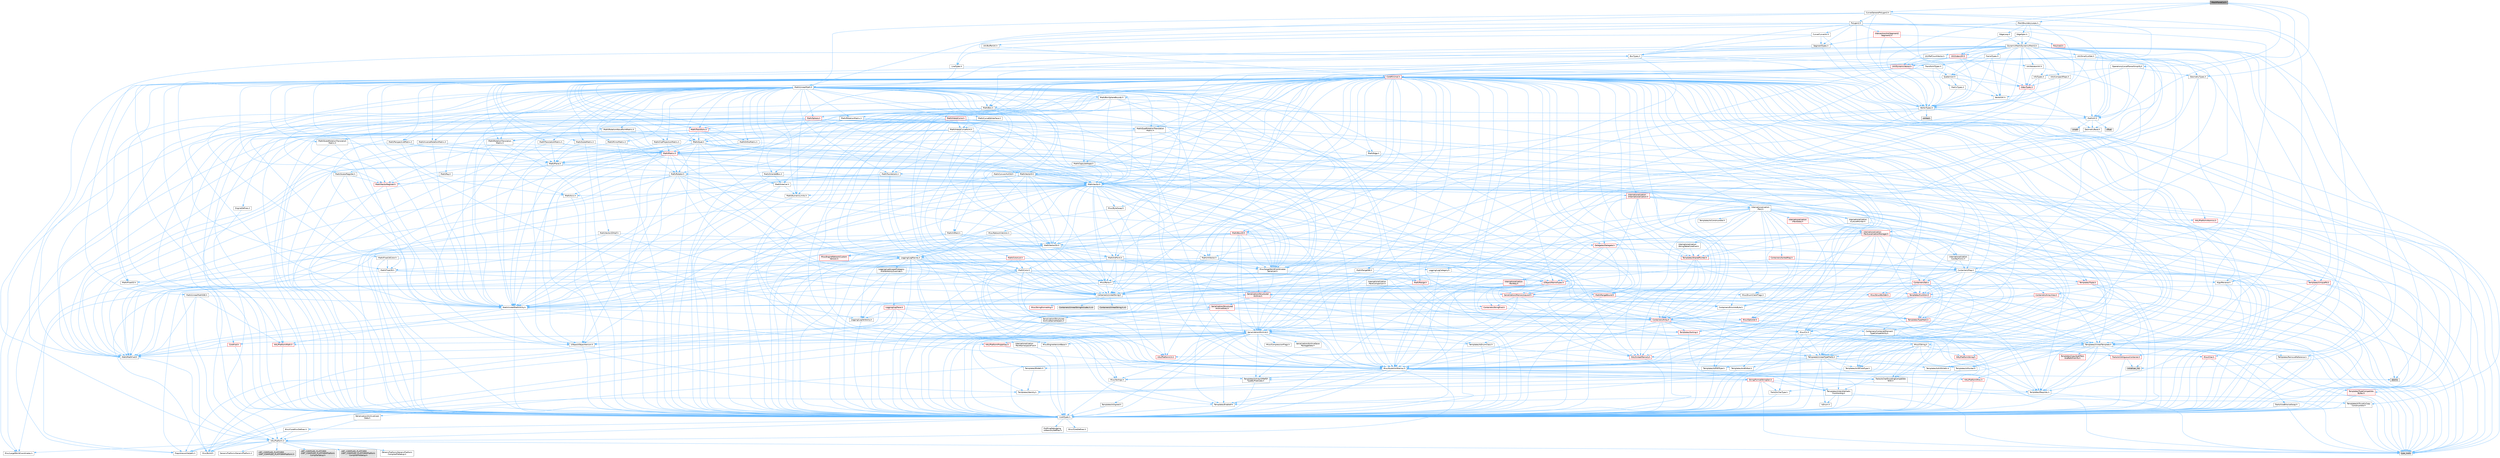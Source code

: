 digraph "MeshPlaneCut.h"
{
 // INTERACTIVE_SVG=YES
 // LATEX_PDF_SIZE
  bgcolor="transparent";
  edge [fontname=Helvetica,fontsize=10,labelfontname=Helvetica,labelfontsize=10];
  node [fontname=Helvetica,fontsize=10,shape=box,height=0.2,width=0.4];
  Node1 [id="Node000001",label="MeshPlaneCut.h",height=0.2,width=0.4,color="gray40", fillcolor="grey60", style="filled", fontcolor="black",tooltip=" "];
  Node1 -> Node2 [id="edge1_Node000001_Node000002",color="steelblue1",style="solid",tooltip=" "];
  Node2 [id="Node000002",label="MathUtil.h",height=0.2,width=0.4,color="grey40", fillcolor="white", style="filled",URL="$d4/d5b/MathUtil_8h.html",tooltip=" "];
  Node2 -> Node3 [id="edge2_Node000002_Node000003",color="steelblue1",style="solid",tooltip=" "];
  Node3 [id="Node000003",label="GeometryBase.h",height=0.2,width=0.4,color="grey40", fillcolor="white", style="filled",URL="$d5/d5e/GeometryBase_8h.html",tooltip=" "];
  Node3 -> Node4 [id="edge3_Node000003_Node000004",color="steelblue1",style="solid",tooltip=" "];
  Node4 [id="Node000004",label="CoreTypes.h",height=0.2,width=0.4,color="grey40", fillcolor="white", style="filled",URL="$dc/dec/CoreTypes_8h.html",tooltip=" "];
  Node4 -> Node5 [id="edge4_Node000004_Node000005",color="steelblue1",style="solid",tooltip=" "];
  Node5 [id="Node000005",label="HAL/Platform.h",height=0.2,width=0.4,color="grey40", fillcolor="white", style="filled",URL="$d9/dd0/Platform_8h.html",tooltip=" "];
  Node5 -> Node6 [id="edge5_Node000005_Node000006",color="steelblue1",style="solid",tooltip=" "];
  Node6 [id="Node000006",label="Misc/Build.h",height=0.2,width=0.4,color="grey40", fillcolor="white", style="filled",URL="$d3/dbb/Build_8h.html",tooltip=" "];
  Node5 -> Node7 [id="edge6_Node000005_Node000007",color="steelblue1",style="solid",tooltip=" "];
  Node7 [id="Node000007",label="Misc/LargeWorldCoordinates.h",height=0.2,width=0.4,color="grey40", fillcolor="white", style="filled",URL="$d2/dcb/LargeWorldCoordinates_8h.html",tooltip=" "];
  Node5 -> Node8 [id="edge7_Node000005_Node000008",color="steelblue1",style="solid",tooltip=" "];
  Node8 [id="Node000008",label="type_traits",height=0.2,width=0.4,color="grey60", fillcolor="#E0E0E0", style="filled",tooltip=" "];
  Node5 -> Node9 [id="edge8_Node000005_Node000009",color="steelblue1",style="solid",tooltip=" "];
  Node9 [id="Node000009",label="PreprocessorHelpers.h",height=0.2,width=0.4,color="grey40", fillcolor="white", style="filled",URL="$db/ddb/PreprocessorHelpers_8h.html",tooltip=" "];
  Node5 -> Node10 [id="edge9_Node000005_Node000010",color="steelblue1",style="solid",tooltip=" "];
  Node10 [id="Node000010",label="UBT_COMPILED_PLATFORM\l/UBT_COMPILED_PLATFORMPlatform\lCompilerPreSetup.h",height=0.2,width=0.4,color="grey60", fillcolor="#E0E0E0", style="filled",tooltip=" "];
  Node5 -> Node11 [id="edge10_Node000005_Node000011",color="steelblue1",style="solid",tooltip=" "];
  Node11 [id="Node000011",label="GenericPlatform/GenericPlatform\lCompilerPreSetup.h",height=0.2,width=0.4,color="grey40", fillcolor="white", style="filled",URL="$d9/dc8/GenericPlatformCompilerPreSetup_8h.html",tooltip=" "];
  Node5 -> Node12 [id="edge11_Node000005_Node000012",color="steelblue1",style="solid",tooltip=" "];
  Node12 [id="Node000012",label="GenericPlatform/GenericPlatform.h",height=0.2,width=0.4,color="grey40", fillcolor="white", style="filled",URL="$d6/d84/GenericPlatform_8h.html",tooltip=" "];
  Node5 -> Node13 [id="edge12_Node000005_Node000013",color="steelblue1",style="solid",tooltip=" "];
  Node13 [id="Node000013",label="UBT_COMPILED_PLATFORM\l/UBT_COMPILED_PLATFORMPlatform.h",height=0.2,width=0.4,color="grey60", fillcolor="#E0E0E0", style="filled",tooltip=" "];
  Node5 -> Node14 [id="edge13_Node000005_Node000014",color="steelblue1",style="solid",tooltip=" "];
  Node14 [id="Node000014",label="UBT_COMPILED_PLATFORM\l/UBT_COMPILED_PLATFORMPlatform\lCompilerSetup.h",height=0.2,width=0.4,color="grey60", fillcolor="#E0E0E0", style="filled",tooltip=" "];
  Node4 -> Node15 [id="edge14_Node000004_Node000015",color="steelblue1",style="solid",tooltip=" "];
  Node15 [id="Node000015",label="ProfilingDebugging\l/UMemoryDefines.h",height=0.2,width=0.4,color="grey40", fillcolor="white", style="filled",URL="$d2/da2/UMemoryDefines_8h.html",tooltip=" "];
  Node4 -> Node16 [id="edge15_Node000004_Node000016",color="steelblue1",style="solid",tooltip=" "];
  Node16 [id="Node000016",label="Misc/CoreMiscDefines.h",height=0.2,width=0.4,color="grey40", fillcolor="white", style="filled",URL="$da/d38/CoreMiscDefines_8h.html",tooltip=" "];
  Node16 -> Node5 [id="edge16_Node000016_Node000005",color="steelblue1",style="solid",tooltip=" "];
  Node16 -> Node9 [id="edge17_Node000016_Node000009",color="steelblue1",style="solid",tooltip=" "];
  Node4 -> Node17 [id="edge18_Node000004_Node000017",color="steelblue1",style="solid",tooltip=" "];
  Node17 [id="Node000017",label="Misc/CoreDefines.h",height=0.2,width=0.4,color="grey40", fillcolor="white", style="filled",URL="$d3/dd2/CoreDefines_8h.html",tooltip=" "];
  Node3 -> Node18 [id="edge19_Node000003_Node000018",color="steelblue1",style="solid",tooltip=" "];
  Node18 [id="Node000018",label="Logging/LogMacros.h",height=0.2,width=0.4,color="grey40", fillcolor="white", style="filled",URL="$d0/d16/LogMacros_8h.html",tooltip=" "];
  Node18 -> Node19 [id="edge20_Node000018_Node000019",color="steelblue1",style="solid",tooltip=" "];
  Node19 [id="Node000019",label="Containers/UnrealString.h",height=0.2,width=0.4,color="grey40", fillcolor="white", style="filled",URL="$d5/dba/UnrealString_8h.html",tooltip=" "];
  Node19 -> Node20 [id="edge21_Node000019_Node000020",color="steelblue1",style="solid",tooltip=" "];
  Node20 [id="Node000020",label="Containers/UnrealStringIncludes.h.inl",height=0.2,width=0.4,color="grey60", fillcolor="#E0E0E0", style="filled",tooltip=" "];
  Node19 -> Node21 [id="edge22_Node000019_Node000021",color="steelblue1",style="solid",tooltip=" "];
  Node21 [id="Node000021",label="Containers/UnrealString.h.inl",height=0.2,width=0.4,color="grey60", fillcolor="#E0E0E0", style="filled",tooltip=" "];
  Node19 -> Node22 [id="edge23_Node000019_Node000022",color="steelblue1",style="solid",tooltip=" "];
  Node22 [id="Node000022",label="Misc/StringFormatArg.h",height=0.2,width=0.4,color="red", fillcolor="#FFF0F0", style="filled",URL="$d2/d16/StringFormatArg_8h.html",tooltip=" "];
  Node18 -> Node4 [id="edge24_Node000018_Node000004",color="steelblue1",style="solid",tooltip=" "];
  Node18 -> Node9 [id="edge25_Node000018_Node000009",color="steelblue1",style="solid",tooltip=" "];
  Node18 -> Node27 [id="edge26_Node000018_Node000027",color="steelblue1",style="solid",tooltip=" "];
  Node27 [id="Node000027",label="Logging/LogCategory.h",height=0.2,width=0.4,color="grey40", fillcolor="white", style="filled",URL="$d9/d36/LogCategory_8h.html",tooltip=" "];
  Node27 -> Node4 [id="edge27_Node000027_Node000004",color="steelblue1",style="solid",tooltip=" "];
  Node27 -> Node28 [id="edge28_Node000027_Node000028",color="steelblue1",style="solid",tooltip=" "];
  Node28 [id="Node000028",label="Logging/LogVerbosity.h",height=0.2,width=0.4,color="grey40", fillcolor="white", style="filled",URL="$d2/d8f/LogVerbosity_8h.html",tooltip=" "];
  Node28 -> Node4 [id="edge29_Node000028_Node000004",color="steelblue1",style="solid",tooltip=" "];
  Node27 -> Node29 [id="edge30_Node000027_Node000029",color="steelblue1",style="solid",tooltip=" "];
  Node29 [id="Node000029",label="UObject/NameTypes.h",height=0.2,width=0.4,color="red", fillcolor="#FFF0F0", style="filled",URL="$d6/d35/NameTypes_8h.html",tooltip=" "];
  Node29 -> Node4 [id="edge31_Node000029_Node000004",color="steelblue1",style="solid",tooltip=" "];
  Node29 -> Node30 [id="edge32_Node000029_Node000030",color="steelblue1",style="solid",tooltip=" "];
  Node30 [id="Node000030",label="Misc/AssertionMacros.h",height=0.2,width=0.4,color="grey40", fillcolor="white", style="filled",URL="$d0/dfa/AssertionMacros_8h.html",tooltip=" "];
  Node30 -> Node4 [id="edge33_Node000030_Node000004",color="steelblue1",style="solid",tooltip=" "];
  Node30 -> Node5 [id="edge34_Node000030_Node000005",color="steelblue1",style="solid",tooltip=" "];
  Node30 -> Node31 [id="edge35_Node000030_Node000031",color="steelblue1",style="solid",tooltip=" "];
  Node31 [id="Node000031",label="HAL/PlatformMisc.h",height=0.2,width=0.4,color="red", fillcolor="#FFF0F0", style="filled",URL="$d0/df5/PlatformMisc_8h.html",tooltip=" "];
  Node31 -> Node4 [id="edge36_Node000031_Node000004",color="steelblue1",style="solid",tooltip=" "];
  Node30 -> Node9 [id="edge37_Node000030_Node000009",color="steelblue1",style="solid",tooltip=" "];
  Node30 -> Node63 [id="edge38_Node000030_Node000063",color="steelblue1",style="solid",tooltip=" "];
  Node63 [id="Node000063",label="Templates/EnableIf.h",height=0.2,width=0.4,color="grey40", fillcolor="white", style="filled",URL="$d7/d60/EnableIf_8h.html",tooltip=" "];
  Node63 -> Node4 [id="edge39_Node000063_Node000004",color="steelblue1",style="solid",tooltip=" "];
  Node30 -> Node64 [id="edge40_Node000030_Node000064",color="steelblue1",style="solid",tooltip=" "];
  Node64 [id="Node000064",label="Templates/IsArrayOrRefOf\lTypeByPredicate.h",height=0.2,width=0.4,color="grey40", fillcolor="white", style="filled",URL="$d6/da1/IsArrayOrRefOfTypeByPredicate_8h.html",tooltip=" "];
  Node64 -> Node4 [id="edge41_Node000064_Node000004",color="steelblue1",style="solid",tooltip=" "];
  Node30 -> Node65 [id="edge42_Node000030_Node000065",color="steelblue1",style="solid",tooltip=" "];
  Node65 [id="Node000065",label="Templates/IsValidVariadic\lFunctionArg.h",height=0.2,width=0.4,color="grey40", fillcolor="white", style="filled",URL="$d0/dc8/IsValidVariadicFunctionArg_8h.html",tooltip=" "];
  Node65 -> Node4 [id="edge43_Node000065_Node000004",color="steelblue1",style="solid",tooltip=" "];
  Node65 -> Node66 [id="edge44_Node000065_Node000066",color="steelblue1",style="solid",tooltip=" "];
  Node66 [id="Node000066",label="IsEnum.h",height=0.2,width=0.4,color="grey40", fillcolor="white", style="filled",URL="$d4/de5/IsEnum_8h.html",tooltip=" "];
  Node65 -> Node8 [id="edge45_Node000065_Node000008",color="steelblue1",style="solid",tooltip=" "];
  Node30 -> Node67 [id="edge46_Node000030_Node000067",color="steelblue1",style="solid",tooltip=" "];
  Node67 [id="Node000067",label="Traits/IsCharEncodingCompatible\lWith.h",height=0.2,width=0.4,color="grey40", fillcolor="white", style="filled",URL="$df/dd1/IsCharEncodingCompatibleWith_8h.html",tooltip=" "];
  Node67 -> Node8 [id="edge47_Node000067_Node000008",color="steelblue1",style="solid",tooltip=" "];
  Node67 -> Node68 [id="edge48_Node000067_Node000068",color="steelblue1",style="solid",tooltip=" "];
  Node68 [id="Node000068",label="Traits/IsCharType.h",height=0.2,width=0.4,color="grey40", fillcolor="white", style="filled",URL="$db/d51/IsCharType_8h.html",tooltip=" "];
  Node68 -> Node4 [id="edge49_Node000068_Node000004",color="steelblue1",style="solid",tooltip=" "];
  Node30 -> Node69 [id="edge50_Node000030_Node000069",color="steelblue1",style="solid",tooltip=" "];
  Node69 [id="Node000069",label="Misc/VarArgs.h",height=0.2,width=0.4,color="grey40", fillcolor="white", style="filled",URL="$d5/d6f/VarArgs_8h.html",tooltip=" "];
  Node69 -> Node4 [id="edge51_Node000069_Node000004",color="steelblue1",style="solid",tooltip=" "];
  Node30 -> Node70 [id="edge52_Node000030_Node000070",color="steelblue1",style="solid",tooltip=" "];
  Node70 [id="Node000070",label="String/FormatStringSan.h",height=0.2,width=0.4,color="red", fillcolor="#FFF0F0", style="filled",URL="$d3/d8b/FormatStringSan_8h.html",tooltip=" "];
  Node70 -> Node8 [id="edge53_Node000070_Node000008",color="steelblue1",style="solid",tooltip=" "];
  Node70 -> Node4 [id="edge54_Node000070_Node000004",color="steelblue1",style="solid",tooltip=" "];
  Node70 -> Node71 [id="edge55_Node000070_Node000071",color="steelblue1",style="solid",tooltip=" "];
  Node71 [id="Node000071",label="Templates/Requires.h",height=0.2,width=0.4,color="grey40", fillcolor="white", style="filled",URL="$dc/d96/Requires_8h.html",tooltip=" "];
  Node71 -> Node63 [id="edge56_Node000071_Node000063",color="steelblue1",style="solid",tooltip=" "];
  Node71 -> Node8 [id="edge57_Node000071_Node000008",color="steelblue1",style="solid",tooltip=" "];
  Node70 -> Node72 [id="edge58_Node000070_Node000072",color="steelblue1",style="solid",tooltip=" "];
  Node72 [id="Node000072",label="Templates/Identity.h",height=0.2,width=0.4,color="grey40", fillcolor="white", style="filled",URL="$d0/dd5/Identity_8h.html",tooltip=" "];
  Node70 -> Node65 [id="edge59_Node000070_Node000065",color="steelblue1",style="solid",tooltip=" "];
  Node70 -> Node68 [id="edge60_Node000070_Node000068",color="steelblue1",style="solid",tooltip=" "];
  Node30 -> Node76 [id="edge61_Node000030_Node000076",color="steelblue1",style="solid",tooltip=" "];
  Node76 [id="Node000076",label="atomic",height=0.2,width=0.4,color="grey60", fillcolor="#E0E0E0", style="filled",tooltip=" "];
  Node29 -> Node77 [id="edge62_Node000029_Node000077",color="steelblue1",style="solid",tooltip=" "];
  Node77 [id="Node000077",label="HAL/UnrealMemory.h",height=0.2,width=0.4,color="red", fillcolor="#FFF0F0", style="filled",URL="$d9/d96/UnrealMemory_8h.html",tooltip=" "];
  Node77 -> Node4 [id="edge63_Node000077_Node000004",color="steelblue1",style="solid",tooltip=" "];
  Node77 -> Node96 [id="edge64_Node000077_Node000096",color="steelblue1",style="solid",tooltip=" "];
  Node96 [id="Node000096",label="Templates/IsPointer.h",height=0.2,width=0.4,color="grey40", fillcolor="white", style="filled",URL="$d7/d05/IsPointer_8h.html",tooltip=" "];
  Node96 -> Node4 [id="edge65_Node000096_Node000004",color="steelblue1",style="solid",tooltip=" "];
  Node29 -> Node97 [id="edge66_Node000029_Node000097",color="steelblue1",style="solid",tooltip=" "];
  Node97 [id="Node000097",label="Templates/UnrealTypeTraits.h",height=0.2,width=0.4,color="grey40", fillcolor="white", style="filled",URL="$d2/d2d/UnrealTypeTraits_8h.html",tooltip=" "];
  Node97 -> Node4 [id="edge67_Node000097_Node000004",color="steelblue1",style="solid",tooltip=" "];
  Node97 -> Node96 [id="edge68_Node000097_Node000096",color="steelblue1",style="solid",tooltip=" "];
  Node97 -> Node30 [id="edge69_Node000097_Node000030",color="steelblue1",style="solid",tooltip=" "];
  Node97 -> Node89 [id="edge70_Node000097_Node000089",color="steelblue1",style="solid",tooltip=" "];
  Node89 [id="Node000089",label="Templates/AndOrNot.h",height=0.2,width=0.4,color="grey40", fillcolor="white", style="filled",URL="$db/d0a/AndOrNot_8h.html",tooltip=" "];
  Node89 -> Node4 [id="edge71_Node000089_Node000004",color="steelblue1",style="solid",tooltip=" "];
  Node97 -> Node63 [id="edge72_Node000097_Node000063",color="steelblue1",style="solid",tooltip=" "];
  Node97 -> Node98 [id="edge73_Node000097_Node000098",color="steelblue1",style="solid",tooltip=" "];
  Node98 [id="Node000098",label="Templates/IsArithmetic.h",height=0.2,width=0.4,color="grey40", fillcolor="white", style="filled",URL="$d2/d5d/IsArithmetic_8h.html",tooltip=" "];
  Node98 -> Node4 [id="edge74_Node000098_Node000004",color="steelblue1",style="solid",tooltip=" "];
  Node97 -> Node66 [id="edge75_Node000097_Node000066",color="steelblue1",style="solid",tooltip=" "];
  Node97 -> Node99 [id="edge76_Node000097_Node000099",color="steelblue1",style="solid",tooltip=" "];
  Node99 [id="Node000099",label="Templates/Models.h",height=0.2,width=0.4,color="grey40", fillcolor="white", style="filled",URL="$d3/d0c/Models_8h.html",tooltip=" "];
  Node99 -> Node72 [id="edge77_Node000099_Node000072",color="steelblue1",style="solid",tooltip=" "];
  Node97 -> Node100 [id="edge78_Node000097_Node000100",color="steelblue1",style="solid",tooltip=" "];
  Node100 [id="Node000100",label="Templates/IsPODType.h",height=0.2,width=0.4,color="grey40", fillcolor="white", style="filled",URL="$d7/db1/IsPODType_8h.html",tooltip=" "];
  Node100 -> Node4 [id="edge79_Node000100_Node000004",color="steelblue1",style="solid",tooltip=" "];
  Node97 -> Node101 [id="edge80_Node000097_Node000101",color="steelblue1",style="solid",tooltip=" "];
  Node101 [id="Node000101",label="Templates/IsUECoreType.h",height=0.2,width=0.4,color="grey40", fillcolor="white", style="filled",URL="$d1/db8/IsUECoreType_8h.html",tooltip=" "];
  Node101 -> Node4 [id="edge81_Node000101_Node000004",color="steelblue1",style="solid",tooltip=" "];
  Node101 -> Node8 [id="edge82_Node000101_Node000008",color="steelblue1",style="solid",tooltip=" "];
  Node97 -> Node90 [id="edge83_Node000097_Node000090",color="steelblue1",style="solid",tooltip=" "];
  Node90 [id="Node000090",label="Templates/IsTriviallyCopy\lConstructible.h",height=0.2,width=0.4,color="grey40", fillcolor="white", style="filled",URL="$d3/d78/IsTriviallyCopyConstructible_8h.html",tooltip=" "];
  Node90 -> Node4 [id="edge84_Node000090_Node000004",color="steelblue1",style="solid",tooltip=" "];
  Node90 -> Node8 [id="edge85_Node000090_Node000008",color="steelblue1",style="solid",tooltip=" "];
  Node29 -> Node102 [id="edge86_Node000029_Node000102",color="steelblue1",style="solid",tooltip=" "];
  Node102 [id="Node000102",label="Templates/UnrealTemplate.h",height=0.2,width=0.4,color="grey40", fillcolor="white", style="filled",URL="$d4/d24/UnrealTemplate_8h.html",tooltip=" "];
  Node102 -> Node4 [id="edge87_Node000102_Node000004",color="steelblue1",style="solid",tooltip=" "];
  Node102 -> Node96 [id="edge88_Node000102_Node000096",color="steelblue1",style="solid",tooltip=" "];
  Node102 -> Node77 [id="edge89_Node000102_Node000077",color="steelblue1",style="solid",tooltip=" "];
  Node102 -> Node103 [id="edge90_Node000102_Node000103",color="steelblue1",style="solid",tooltip=" "];
  Node103 [id="Node000103",label="Templates/CopyQualifiers\lAndRefsFromTo.h",height=0.2,width=0.4,color="red", fillcolor="#FFF0F0", style="filled",URL="$d3/db3/CopyQualifiersAndRefsFromTo_8h.html",tooltip=" "];
  Node102 -> Node97 [id="edge91_Node000102_Node000097",color="steelblue1",style="solid",tooltip=" "];
  Node102 -> Node105 [id="edge92_Node000102_Node000105",color="steelblue1",style="solid",tooltip=" "];
  Node105 [id="Node000105",label="Templates/RemoveReference.h",height=0.2,width=0.4,color="grey40", fillcolor="white", style="filled",URL="$da/dbe/RemoveReference_8h.html",tooltip=" "];
  Node105 -> Node4 [id="edge93_Node000105_Node000004",color="steelblue1",style="solid",tooltip=" "];
  Node102 -> Node71 [id="edge94_Node000102_Node000071",color="steelblue1",style="solid",tooltip=" "];
  Node102 -> Node106 [id="edge95_Node000102_Node000106",color="steelblue1",style="solid",tooltip=" "];
  Node106 [id="Node000106",label="Templates/TypeCompatible\lBytes.h",height=0.2,width=0.4,color="red", fillcolor="#FFF0F0", style="filled",URL="$df/d0a/TypeCompatibleBytes_8h.html",tooltip=" "];
  Node106 -> Node4 [id="edge96_Node000106_Node000004",color="steelblue1",style="solid",tooltip=" "];
  Node106 -> Node8 [id="edge97_Node000106_Node000008",color="steelblue1",style="solid",tooltip=" "];
  Node102 -> Node72 [id="edge98_Node000102_Node000072",color="steelblue1",style="solid",tooltip=" "];
  Node102 -> Node24 [id="edge99_Node000102_Node000024",color="steelblue1",style="solid",tooltip=" "];
  Node24 [id="Node000024",label="Traits/IsContiguousContainer.h",height=0.2,width=0.4,color="red", fillcolor="#FFF0F0", style="filled",URL="$d5/d3c/IsContiguousContainer_8h.html",tooltip=" "];
  Node24 -> Node4 [id="edge100_Node000024_Node000004",color="steelblue1",style="solid",tooltip=" "];
  Node24 -> Node26 [id="edge101_Node000024_Node000026",color="steelblue1",style="solid",tooltip=" "];
  Node26 [id="Node000026",label="initializer_list",height=0.2,width=0.4,color="grey60", fillcolor="#E0E0E0", style="filled",tooltip=" "];
  Node102 -> Node107 [id="edge102_Node000102_Node000107",color="steelblue1",style="solid",tooltip=" "];
  Node107 [id="Node000107",label="Traits/UseBitwiseSwap.h",height=0.2,width=0.4,color="grey40", fillcolor="white", style="filled",URL="$db/df3/UseBitwiseSwap_8h.html",tooltip=" "];
  Node107 -> Node4 [id="edge103_Node000107_Node000004",color="steelblue1",style="solid",tooltip=" "];
  Node107 -> Node8 [id="edge104_Node000107_Node000008",color="steelblue1",style="solid",tooltip=" "];
  Node102 -> Node8 [id="edge105_Node000102_Node000008",color="steelblue1",style="solid",tooltip=" "];
  Node29 -> Node19 [id="edge106_Node000029_Node000019",color="steelblue1",style="solid",tooltip=" "];
  Node29 -> Node33 [id="edge107_Node000029_Node000033",color="steelblue1",style="solid",tooltip=" "];
  Node33 [id="Node000033",label="Containers/StringFwd.h",height=0.2,width=0.4,color="red", fillcolor="#FFF0F0", style="filled",URL="$df/d37/StringFwd_8h.html",tooltip=" "];
  Node33 -> Node4 [id="edge108_Node000033_Node000004",color="steelblue1",style="solid",tooltip=" "];
  Node33 -> Node24 [id="edge109_Node000033_Node000024",color="steelblue1",style="solid",tooltip=" "];
  Node29 -> Node142 [id="edge110_Node000029_Node000142",color="steelblue1",style="solid",tooltip=" "];
  Node142 [id="Node000142",label="Serialization/MemoryLayout.h",height=0.2,width=0.4,color="red", fillcolor="#FFF0F0", style="filled",URL="$d7/d66/MemoryLayout_8h.html",tooltip=" "];
  Node142 -> Node145 [id="edge111_Node000142_Node000145",color="steelblue1",style="solid",tooltip=" "];
  Node145 [id="Node000145",label="Containers/EnumAsByte.h",height=0.2,width=0.4,color="grey40", fillcolor="white", style="filled",URL="$d6/d9a/EnumAsByte_8h.html",tooltip=" "];
  Node145 -> Node4 [id="edge112_Node000145_Node000004",color="steelblue1",style="solid",tooltip=" "];
  Node145 -> Node100 [id="edge113_Node000145_Node000100",color="steelblue1",style="solid",tooltip=" "];
  Node145 -> Node146 [id="edge114_Node000145_Node000146",color="steelblue1",style="solid",tooltip=" "];
  Node146 [id="Node000146",label="Templates/TypeHash.h",height=0.2,width=0.4,color="red", fillcolor="#FFF0F0", style="filled",URL="$d1/d62/TypeHash_8h.html",tooltip=" "];
  Node146 -> Node4 [id="edge115_Node000146_Node000004",color="steelblue1",style="solid",tooltip=" "];
  Node146 -> Node71 [id="edge116_Node000146_Node000071",color="steelblue1",style="solid",tooltip=" "];
  Node146 -> Node147 [id="edge117_Node000146_Node000147",color="steelblue1",style="solid",tooltip=" "];
  Node147 [id="Node000147",label="Misc/Crc.h",height=0.2,width=0.4,color="grey40", fillcolor="white", style="filled",URL="$d4/dd2/Crc_8h.html",tooltip=" "];
  Node147 -> Node4 [id="edge118_Node000147_Node000004",color="steelblue1",style="solid",tooltip=" "];
  Node147 -> Node79 [id="edge119_Node000147_Node000079",color="steelblue1",style="solid",tooltip=" "];
  Node79 [id="Node000079",label="HAL/PlatformString.h",height=0.2,width=0.4,color="red", fillcolor="#FFF0F0", style="filled",URL="$db/db5/PlatformString_8h.html",tooltip=" "];
  Node79 -> Node4 [id="edge120_Node000079_Node000004",color="steelblue1",style="solid",tooltip=" "];
  Node147 -> Node30 [id="edge121_Node000147_Node000030",color="steelblue1",style="solid",tooltip=" "];
  Node147 -> Node148 [id="edge122_Node000147_Node000148",color="steelblue1",style="solid",tooltip=" "];
  Node148 [id="Node000148",label="Misc/CString.h",height=0.2,width=0.4,color="grey40", fillcolor="white", style="filled",URL="$d2/d49/CString_8h.html",tooltip=" "];
  Node148 -> Node4 [id="edge123_Node000148_Node000004",color="steelblue1",style="solid",tooltip=" "];
  Node148 -> Node39 [id="edge124_Node000148_Node000039",color="steelblue1",style="solid",tooltip=" "];
  Node39 [id="Node000039",label="HAL/PlatformCrt.h",height=0.2,width=0.4,color="red", fillcolor="#FFF0F0", style="filled",URL="$d8/d75/PlatformCrt_8h.html",tooltip=" "];
  Node148 -> Node79 [id="edge125_Node000148_Node000079",color="steelblue1",style="solid",tooltip=" "];
  Node148 -> Node30 [id="edge126_Node000148_Node000030",color="steelblue1",style="solid",tooltip=" "];
  Node148 -> Node149 [id="edge127_Node000148_Node000149",color="steelblue1",style="solid",tooltip=" "];
  Node149 [id="Node000149",label="Misc/Char.h",height=0.2,width=0.4,color="red", fillcolor="#FFF0F0", style="filled",URL="$d0/d58/Char_8h.html",tooltip=" "];
  Node149 -> Node4 [id="edge128_Node000149_Node000004",color="steelblue1",style="solid",tooltip=" "];
  Node149 -> Node8 [id="edge129_Node000149_Node000008",color="steelblue1",style="solid",tooltip=" "];
  Node148 -> Node69 [id="edge130_Node000148_Node000069",color="steelblue1",style="solid",tooltip=" "];
  Node148 -> Node64 [id="edge131_Node000148_Node000064",color="steelblue1",style="solid",tooltip=" "];
  Node148 -> Node65 [id="edge132_Node000148_Node000065",color="steelblue1",style="solid",tooltip=" "];
  Node148 -> Node67 [id="edge133_Node000148_Node000067",color="steelblue1",style="solid",tooltip=" "];
  Node147 -> Node149 [id="edge134_Node000147_Node000149",color="steelblue1",style="solid",tooltip=" "];
  Node147 -> Node97 [id="edge135_Node000147_Node000097",color="steelblue1",style="solid",tooltip=" "];
  Node147 -> Node68 [id="edge136_Node000147_Node000068",color="steelblue1",style="solid",tooltip=" "];
  Node146 -> Node8 [id="edge137_Node000146_Node000008",color="steelblue1",style="solid",tooltip=" "];
  Node142 -> Node33 [id="edge138_Node000142_Node000033",color="steelblue1",style="solid",tooltip=" "];
  Node142 -> Node77 [id="edge139_Node000142_Node000077",color="steelblue1",style="solid",tooltip=" "];
  Node142 -> Node63 [id="edge140_Node000142_Node000063",color="steelblue1",style="solid",tooltip=" "];
  Node142 -> Node99 [id="edge141_Node000142_Node000099",color="steelblue1",style="solid",tooltip=" "];
  Node142 -> Node102 [id="edge142_Node000142_Node000102",color="steelblue1",style="solid",tooltip=" "];
  Node18 -> Node184 [id="edge143_Node000018_Node000184",color="steelblue1",style="solid",tooltip=" "];
  Node184 [id="Node000184",label="Logging/LogScopedCategory\lAndVerbosityOverride.h",height=0.2,width=0.4,color="grey40", fillcolor="white", style="filled",URL="$de/dba/LogScopedCategoryAndVerbosityOverride_8h.html",tooltip=" "];
  Node184 -> Node4 [id="edge144_Node000184_Node000004",color="steelblue1",style="solid",tooltip=" "];
  Node184 -> Node28 [id="edge145_Node000184_Node000028",color="steelblue1",style="solid",tooltip=" "];
  Node184 -> Node29 [id="edge146_Node000184_Node000029",color="steelblue1",style="solid",tooltip=" "];
  Node18 -> Node185 [id="edge147_Node000018_Node000185",color="steelblue1",style="solid",tooltip=" "];
  Node185 [id="Node000185",label="Logging/LogTrace.h",height=0.2,width=0.4,color="red", fillcolor="#FFF0F0", style="filled",URL="$d5/d91/LogTrace_8h.html",tooltip=" "];
  Node185 -> Node4 [id="edge148_Node000185_Node000004",color="steelblue1",style="solid",tooltip=" "];
  Node185 -> Node124 [id="edge149_Node000185_Node000124",color="steelblue1",style="solid",tooltip=" "];
  Node124 [id="Node000124",label="Containers/Array.h",height=0.2,width=0.4,color="red", fillcolor="#FFF0F0", style="filled",URL="$df/dd0/Array_8h.html",tooltip=" "];
  Node124 -> Node4 [id="edge150_Node000124_Node000004",color="steelblue1",style="solid",tooltip=" "];
  Node124 -> Node30 [id="edge151_Node000124_Node000030",color="steelblue1",style="solid",tooltip=" "];
  Node124 -> Node77 [id="edge152_Node000124_Node000077",color="steelblue1",style="solid",tooltip=" "];
  Node124 -> Node97 [id="edge153_Node000124_Node000097",color="steelblue1",style="solid",tooltip=" "];
  Node124 -> Node102 [id="edge154_Node000124_Node000102",color="steelblue1",style="solid",tooltip=" "];
  Node124 -> Node130 [id="edge155_Node000124_Node000130",color="steelblue1",style="solid",tooltip=" "];
  Node130 [id="Node000130",label="Containers/ContainerElement\lTypeCompatibility.h",height=0.2,width=0.4,color="grey40", fillcolor="white", style="filled",URL="$df/ddf/ContainerElementTypeCompatibility_8h.html",tooltip=" "];
  Node130 -> Node4 [id="edge156_Node000130_Node000004",color="steelblue1",style="solid",tooltip=" "];
  Node130 -> Node97 [id="edge157_Node000130_Node000097",color="steelblue1",style="solid",tooltip=" "];
  Node124 -> Node131 [id="edge158_Node000124_Node000131",color="steelblue1",style="solid",tooltip=" "];
  Node131 [id="Node000131",label="Serialization/Archive.h",height=0.2,width=0.4,color="grey40", fillcolor="white", style="filled",URL="$d7/d3b/Archive_8h.html",tooltip=" "];
  Node131 -> Node35 [id="edge159_Node000131_Node000035",color="steelblue1",style="solid",tooltip=" "];
  Node35 [id="Node000035",label="CoreFwd.h",height=0.2,width=0.4,color="red", fillcolor="#FFF0F0", style="filled",URL="$d1/d1e/CoreFwd_8h.html",tooltip=" "];
  Node35 -> Node4 [id="edge160_Node000035_Node000004",color="steelblue1",style="solid",tooltip=" "];
  Node35 -> Node36 [id="edge161_Node000035_Node000036",color="steelblue1",style="solid",tooltip=" "];
  Node36 [id="Node000036",label="Math/MathFwd.h",height=0.2,width=0.4,color="grey40", fillcolor="white", style="filled",URL="$d2/d10/MathFwd_8h.html",tooltip=" "];
  Node36 -> Node5 [id="edge162_Node000036_Node000005",color="steelblue1",style="solid",tooltip=" "];
  Node131 -> Node4 [id="edge163_Node000131_Node000004",color="steelblue1",style="solid",tooltip=" "];
  Node131 -> Node132 [id="edge164_Node000131_Node000132",color="steelblue1",style="solid",tooltip=" "];
  Node132 [id="Node000132",label="HAL/PlatformProperties.h",height=0.2,width=0.4,color="red", fillcolor="#FFF0F0", style="filled",URL="$d9/db0/PlatformProperties_8h.html",tooltip=" "];
  Node132 -> Node4 [id="edge165_Node000132_Node000004",color="steelblue1",style="solid",tooltip=" "];
  Node131 -> Node135 [id="edge166_Node000131_Node000135",color="steelblue1",style="solid",tooltip=" "];
  Node135 [id="Node000135",label="Internationalization\l/TextNamespaceFwd.h",height=0.2,width=0.4,color="grey40", fillcolor="white", style="filled",URL="$d8/d97/TextNamespaceFwd_8h.html",tooltip=" "];
  Node135 -> Node4 [id="edge167_Node000135_Node000004",color="steelblue1",style="solid",tooltip=" "];
  Node131 -> Node36 [id="edge168_Node000131_Node000036",color="steelblue1",style="solid",tooltip=" "];
  Node131 -> Node30 [id="edge169_Node000131_Node000030",color="steelblue1",style="solid",tooltip=" "];
  Node131 -> Node6 [id="edge170_Node000131_Node000006",color="steelblue1",style="solid",tooltip=" "];
  Node131 -> Node50 [id="edge171_Node000131_Node000050",color="steelblue1",style="solid",tooltip=" "];
  Node50 [id="Node000050",label="Misc/CompressionFlags.h",height=0.2,width=0.4,color="grey40", fillcolor="white", style="filled",URL="$d9/d76/CompressionFlags_8h.html",tooltip=" "];
  Node131 -> Node136 [id="edge172_Node000131_Node000136",color="steelblue1",style="solid",tooltip=" "];
  Node136 [id="Node000136",label="Misc/EngineVersionBase.h",height=0.2,width=0.4,color="grey40", fillcolor="white", style="filled",URL="$d5/d2b/EngineVersionBase_8h.html",tooltip=" "];
  Node136 -> Node4 [id="edge173_Node000136_Node000004",color="steelblue1",style="solid",tooltip=" "];
  Node131 -> Node69 [id="edge174_Node000131_Node000069",color="steelblue1",style="solid",tooltip=" "];
  Node131 -> Node137 [id="edge175_Node000131_Node000137",color="steelblue1",style="solid",tooltip=" "];
  Node137 [id="Node000137",label="Serialization/ArchiveCook\lData.h",height=0.2,width=0.4,color="grey40", fillcolor="white", style="filled",URL="$dc/db6/ArchiveCookData_8h.html",tooltip=" "];
  Node137 -> Node5 [id="edge176_Node000137_Node000005",color="steelblue1",style="solid",tooltip=" "];
  Node131 -> Node138 [id="edge177_Node000131_Node000138",color="steelblue1",style="solid",tooltip=" "];
  Node138 [id="Node000138",label="Serialization/ArchiveSave\lPackageData.h",height=0.2,width=0.4,color="grey40", fillcolor="white", style="filled",URL="$d1/d37/ArchiveSavePackageData_8h.html",tooltip=" "];
  Node131 -> Node63 [id="edge178_Node000131_Node000063",color="steelblue1",style="solid",tooltip=" "];
  Node131 -> Node64 [id="edge179_Node000131_Node000064",color="steelblue1",style="solid",tooltip=" "];
  Node131 -> Node139 [id="edge180_Node000131_Node000139",color="steelblue1",style="solid",tooltip=" "];
  Node139 [id="Node000139",label="Templates/IsEnumClass.h",height=0.2,width=0.4,color="grey40", fillcolor="white", style="filled",URL="$d7/d15/IsEnumClass_8h.html",tooltip=" "];
  Node139 -> Node4 [id="edge181_Node000139_Node000004",color="steelblue1",style="solid",tooltip=" "];
  Node139 -> Node89 [id="edge182_Node000139_Node000089",color="steelblue1",style="solid",tooltip=" "];
  Node131 -> Node119 [id="edge183_Node000131_Node000119",color="steelblue1",style="solid",tooltip=" "];
  Node119 [id="Node000119",label="Templates/IsSigned.h",height=0.2,width=0.4,color="grey40", fillcolor="white", style="filled",URL="$d8/dd8/IsSigned_8h.html",tooltip=" "];
  Node119 -> Node4 [id="edge184_Node000119_Node000004",color="steelblue1",style="solid",tooltip=" "];
  Node131 -> Node65 [id="edge185_Node000131_Node000065",color="steelblue1",style="solid",tooltip=" "];
  Node131 -> Node102 [id="edge186_Node000131_Node000102",color="steelblue1",style="solid",tooltip=" "];
  Node131 -> Node67 [id="edge187_Node000131_Node000067",color="steelblue1",style="solid",tooltip=" "];
  Node131 -> Node140 [id="edge188_Node000131_Node000140",color="steelblue1",style="solid",tooltip=" "];
  Node140 [id="Node000140",label="UObject/ObjectVersion.h",height=0.2,width=0.4,color="grey40", fillcolor="white", style="filled",URL="$da/d63/ObjectVersion_8h.html",tooltip=" "];
  Node140 -> Node4 [id="edge189_Node000140_Node000004",color="steelblue1",style="solid",tooltip=" "];
  Node124 -> Node71 [id="edge190_Node000124_Node000071",color="steelblue1",style="solid",tooltip=" "];
  Node124 -> Node170 [id="edge191_Node000124_Node000170",color="steelblue1",style="solid",tooltip=" "];
  Node170 [id="Node000170",label="Templates/Sorting.h",height=0.2,width=0.4,color="red", fillcolor="#FFF0F0", style="filled",URL="$d3/d9e/Sorting_8h.html",tooltip=" "];
  Node170 -> Node4 [id="edge192_Node000170_Node000004",color="steelblue1",style="solid",tooltip=" "];
  Node170 -> Node114 [id="edge193_Node000170_Node000114",color="steelblue1",style="solid",tooltip=" "];
  Node114 [id="Node000114",label="HAL/PlatformMath.h",height=0.2,width=0.4,color="red", fillcolor="#FFF0F0", style="filled",URL="$dc/d53/PlatformMath_8h.html",tooltip=" "];
  Node114 -> Node4 [id="edge194_Node000114_Node000004",color="steelblue1",style="solid",tooltip=" "];
  Node124 -> Node8 [id="edge195_Node000124_Node000008",color="steelblue1",style="solid",tooltip=" "];
  Node185 -> Node9 [id="edge196_Node000185_Node000009",color="steelblue1",style="solid",tooltip=" "];
  Node185 -> Node28 [id="edge197_Node000185_Node000028",color="steelblue1",style="solid",tooltip=" "];
  Node185 -> Node6 [id="edge198_Node000185_Node000006",color="steelblue1",style="solid",tooltip=" "];
  Node185 -> Node64 [id="edge199_Node000185_Node000064",color="steelblue1",style="solid",tooltip=" "];
  Node185 -> Node67 [id="edge200_Node000185_Node000067",color="steelblue1",style="solid",tooltip=" "];
  Node18 -> Node28 [id="edge201_Node000018_Node000028",color="steelblue1",style="solid",tooltip=" "];
  Node18 -> Node30 [id="edge202_Node000018_Node000030",color="steelblue1",style="solid",tooltip=" "];
  Node18 -> Node6 [id="edge203_Node000018_Node000006",color="steelblue1",style="solid",tooltip=" "];
  Node18 -> Node69 [id="edge204_Node000018_Node000069",color="steelblue1",style="solid",tooltip=" "];
  Node18 -> Node70 [id="edge205_Node000018_Node000070",color="steelblue1",style="solid",tooltip=" "];
  Node18 -> Node63 [id="edge206_Node000018_Node000063",color="steelblue1",style="solid",tooltip=" "];
  Node18 -> Node64 [id="edge207_Node000018_Node000064",color="steelblue1",style="solid",tooltip=" "];
  Node18 -> Node65 [id="edge208_Node000018_Node000065",color="steelblue1",style="solid",tooltip=" "];
  Node18 -> Node67 [id="edge209_Node000018_Node000067",color="steelblue1",style="solid",tooltip=" "];
  Node18 -> Node8 [id="edge210_Node000018_Node000008",color="steelblue1",style="solid",tooltip=" "];
  Node2 -> Node5 [id="edge211_Node000002_Node000005",color="steelblue1",style="solid",tooltip=" "];
  Node2 -> Node186 [id="edge212_Node000002_Node000186",color="steelblue1",style="solid",tooltip=" "];
  Node186 [id="Node000186",label="EngineDefines.h",height=0.2,width=0.4,color="grey40", fillcolor="white", style="filled",URL="$de/d63/EngineDefines_8h.html",tooltip=" "];
  Node186 -> Node5 [id="edge213_Node000186_Node000005",color="steelblue1",style="solid",tooltip=" "];
  Node2 -> Node187 [id="edge214_Node000002_Node000187",color="steelblue1",style="solid",tooltip=" "];
  Node187 [id="Node000187",label="cmath",height=0.2,width=0.4,color="grey60", fillcolor="#E0E0E0", style="filled",tooltip=" "];
  Node2 -> Node188 [id="edge215_Node000002_Node000188",color="steelblue1",style="solid",tooltip=" "];
  Node188 [id="Node000188",label="cfloat",height=0.2,width=0.4,color="grey60", fillcolor="#E0E0E0", style="filled",tooltip=" "];
  Node1 -> Node189 [id="edge216_Node000001_Node000189",color="steelblue1",style="solid",tooltip=" "];
  Node189 [id="Node000189",label="VectorTypes.h",height=0.2,width=0.4,color="grey40", fillcolor="white", style="filled",URL="$d4/d5b/VectorTypes_8h.html",tooltip=" "];
  Node189 -> Node190 [id="edge217_Node000189_Node000190",color="steelblue1",style="solid",tooltip=" "];
  Node190 [id="Node000190",label="Math/Vector.h",height=0.2,width=0.4,color="grey40", fillcolor="white", style="filled",URL="$d6/dbe/Vector_8h.html",tooltip=" "];
  Node190 -> Node4 [id="edge218_Node000190_Node000004",color="steelblue1",style="solid",tooltip=" "];
  Node190 -> Node30 [id="edge219_Node000190_Node000030",color="steelblue1",style="solid",tooltip=" "];
  Node190 -> Node36 [id="edge220_Node000190_Node000036",color="steelblue1",style="solid",tooltip=" "];
  Node190 -> Node49 [id="edge221_Node000190_Node000049",color="steelblue1",style="solid",tooltip=" "];
  Node49 [id="Node000049",label="Math/NumericLimits.h",height=0.2,width=0.4,color="grey40", fillcolor="white", style="filled",URL="$df/d1b/NumericLimits_8h.html",tooltip=" "];
  Node49 -> Node4 [id="edge222_Node000049_Node000004",color="steelblue1",style="solid",tooltip=" "];
  Node190 -> Node147 [id="edge223_Node000190_Node000147",color="steelblue1",style="solid",tooltip=" "];
  Node190 -> Node173 [id="edge224_Node000190_Node000173",color="steelblue1",style="solid",tooltip=" "];
  Node173 [id="Node000173",label="Math/UnrealMathUtility.h",height=0.2,width=0.4,color="grey40", fillcolor="white", style="filled",URL="$db/db8/UnrealMathUtility_8h.html",tooltip=" "];
  Node173 -> Node4 [id="edge225_Node000173_Node000004",color="steelblue1",style="solid",tooltip=" "];
  Node173 -> Node30 [id="edge226_Node000173_Node000030",color="steelblue1",style="solid",tooltip=" "];
  Node173 -> Node114 [id="edge227_Node000173_Node000114",color="steelblue1",style="solid",tooltip=" "];
  Node173 -> Node36 [id="edge228_Node000173_Node000036",color="steelblue1",style="solid",tooltip=" "];
  Node173 -> Node72 [id="edge229_Node000173_Node000072",color="steelblue1",style="solid",tooltip=" "];
  Node173 -> Node71 [id="edge230_Node000173_Node000071",color="steelblue1",style="solid",tooltip=" "];
  Node190 -> Node19 [id="edge231_Node000190_Node000019",color="steelblue1",style="solid",tooltip=" "];
  Node190 -> Node191 [id="edge232_Node000190_Node000191",color="steelblue1",style="solid",tooltip=" "];
  Node191 [id="Node000191",label="Misc/Parse.h",height=0.2,width=0.4,color="grey40", fillcolor="white", style="filled",URL="$dc/d71/Parse_8h.html",tooltip=" "];
  Node191 -> Node33 [id="edge233_Node000191_Node000033",color="steelblue1",style="solid",tooltip=" "];
  Node191 -> Node19 [id="edge234_Node000191_Node000019",color="steelblue1",style="solid",tooltip=" "];
  Node191 -> Node4 [id="edge235_Node000191_Node000004",color="steelblue1",style="solid",tooltip=" "];
  Node191 -> Node39 [id="edge236_Node000191_Node000039",color="steelblue1",style="solid",tooltip=" "];
  Node191 -> Node6 [id="edge237_Node000191_Node000006",color="steelblue1",style="solid",tooltip=" "];
  Node191 -> Node51 [id="edge238_Node000191_Node000051",color="steelblue1",style="solid",tooltip=" "];
  Node51 [id="Node000051",label="Misc/EnumClassFlags.h",height=0.2,width=0.4,color="grey40", fillcolor="white", style="filled",URL="$d8/de7/EnumClassFlags_8h.html",tooltip=" "];
  Node191 -> Node192 [id="edge239_Node000191_Node000192",color="steelblue1",style="solid",tooltip=" "];
  Node192 [id="Node000192",label="Templates/Function.h",height=0.2,width=0.4,color="red", fillcolor="#FFF0F0", style="filled",URL="$df/df5/Function_8h.html",tooltip=" "];
  Node192 -> Node4 [id="edge240_Node000192_Node000004",color="steelblue1",style="solid",tooltip=" "];
  Node192 -> Node30 [id="edge241_Node000192_Node000030",color="steelblue1",style="solid",tooltip=" "];
  Node192 -> Node77 [id="edge242_Node000192_Node000077",color="steelblue1",style="solid",tooltip=" "];
  Node192 -> Node97 [id="edge243_Node000192_Node000097",color="steelblue1",style="solid",tooltip=" "];
  Node192 -> Node102 [id="edge244_Node000192_Node000102",color="steelblue1",style="solid",tooltip=" "];
  Node192 -> Node71 [id="edge245_Node000192_Node000071",color="steelblue1",style="solid",tooltip=" "];
  Node192 -> Node173 [id="edge246_Node000192_Node000173",color="steelblue1",style="solid",tooltip=" "];
  Node192 -> Node8 [id="edge247_Node000192_Node000008",color="steelblue1",style="solid",tooltip=" "];
  Node190 -> Node194 [id="edge248_Node000190_Node000194",color="steelblue1",style="solid",tooltip=" "];
  Node194 [id="Node000194",label="Misc/LargeWorldCoordinates\lSerializer.h",height=0.2,width=0.4,color="grey40", fillcolor="white", style="filled",URL="$d7/df9/LargeWorldCoordinatesSerializer_8h.html",tooltip=" "];
  Node194 -> Node29 [id="edge249_Node000194_Node000029",color="steelblue1",style="solid",tooltip=" "];
  Node194 -> Node140 [id="edge250_Node000194_Node000140",color="steelblue1",style="solid",tooltip=" "];
  Node194 -> Node195 [id="edge251_Node000194_Node000195",color="steelblue1",style="solid",tooltip=" "];
  Node195 [id="Node000195",label="Serialization/Structured\lArchive.h",height=0.2,width=0.4,color="red", fillcolor="#FFF0F0", style="filled",URL="$d9/d1e/StructuredArchive_8h.html",tooltip=" "];
  Node195 -> Node124 [id="edge252_Node000195_Node000124",color="steelblue1",style="solid",tooltip=" "];
  Node195 -> Node4 [id="edge253_Node000195_Node000004",color="steelblue1",style="solid",tooltip=" "];
  Node195 -> Node6 [id="edge254_Node000195_Node000006",color="steelblue1",style="solid",tooltip=" "];
  Node195 -> Node131 [id="edge255_Node000195_Node000131",color="steelblue1",style="solid",tooltip=" "];
  Node195 -> Node198 [id="edge256_Node000195_Node000198",color="steelblue1",style="solid",tooltip=" "];
  Node198 [id="Node000198",label="Serialization/Structured\lArchiveNameHelpers.h",height=0.2,width=0.4,color="grey40", fillcolor="white", style="filled",URL="$d0/d7b/StructuredArchiveNameHelpers_8h.html",tooltip=" "];
  Node198 -> Node4 [id="edge257_Node000198_Node000004",color="steelblue1",style="solid",tooltip=" "];
  Node198 -> Node72 [id="edge258_Node000198_Node000072",color="steelblue1",style="solid",tooltip=" "];
  Node195 -> Node202 [id="edge259_Node000195_Node000202",color="steelblue1",style="solid",tooltip=" "];
  Node202 [id="Node000202",label="Serialization/Structured\lArchiveSlots.h",height=0.2,width=0.4,color="red", fillcolor="#FFF0F0", style="filled",URL="$d2/d87/StructuredArchiveSlots_8h.html",tooltip=" "];
  Node202 -> Node124 [id="edge260_Node000202_Node000124",color="steelblue1",style="solid",tooltip=" "];
  Node202 -> Node4 [id="edge261_Node000202_Node000004",color="steelblue1",style="solid",tooltip=" "];
  Node202 -> Node6 [id="edge262_Node000202_Node000006",color="steelblue1",style="solid",tooltip=" "];
  Node202 -> Node203 [id="edge263_Node000202_Node000203",color="steelblue1",style="solid",tooltip=" "];
  Node203 [id="Node000203",label="Misc/Optional.h",height=0.2,width=0.4,color="red", fillcolor="#FFF0F0", style="filled",URL="$d2/dae/Optional_8h.html",tooltip=" "];
  Node203 -> Node4 [id="edge264_Node000203_Node000004",color="steelblue1",style="solid",tooltip=" "];
  Node203 -> Node30 [id="edge265_Node000203_Node000030",color="steelblue1",style="solid",tooltip=" "];
  Node203 -> Node102 [id="edge266_Node000203_Node000102",color="steelblue1",style="solid",tooltip=" "];
  Node203 -> Node131 [id="edge267_Node000203_Node000131",color="steelblue1",style="solid",tooltip=" "];
  Node202 -> Node131 [id="edge268_Node000202_Node000131",color="steelblue1",style="solid",tooltip=" "];
  Node202 -> Node198 [id="edge269_Node000202_Node000198",color="steelblue1",style="solid",tooltip=" "];
  Node202 -> Node63 [id="edge270_Node000202_Node000063",color="steelblue1",style="solid",tooltip=" "];
  Node202 -> Node139 [id="edge271_Node000202_Node000139",color="steelblue1",style="solid",tooltip=" "];
  Node190 -> Node210 [id="edge272_Node000190_Node000210",color="steelblue1",style="solid",tooltip=" "];
  Node210 [id="Node000210",label="Misc/NetworkVersion.h",height=0.2,width=0.4,color="grey40", fillcolor="white", style="filled",URL="$d7/d4b/NetworkVersion_8h.html",tooltip=" "];
  Node210 -> Node19 [id="edge273_Node000210_Node000019",color="steelblue1",style="solid",tooltip=" "];
  Node210 -> Node4 [id="edge274_Node000210_Node000004",color="steelblue1",style="solid",tooltip=" "];
  Node210 -> Node211 [id="edge275_Node000210_Node000211",color="steelblue1",style="solid",tooltip=" "];
  Node211 [id="Node000211",label="Delegates/Delegate.h",height=0.2,width=0.4,color="red", fillcolor="#FFF0F0", style="filled",URL="$d4/d80/Delegate_8h.html",tooltip=" "];
  Node211 -> Node4 [id="edge276_Node000211_Node000004",color="steelblue1",style="solid",tooltip=" "];
  Node211 -> Node30 [id="edge277_Node000211_Node000030",color="steelblue1",style="solid",tooltip=" "];
  Node211 -> Node29 [id="edge278_Node000211_Node000029",color="steelblue1",style="solid",tooltip=" "];
  Node211 -> Node212 [id="edge279_Node000211_Node000212",color="steelblue1",style="solid",tooltip=" "];
  Node212 [id="Node000212",label="Templates/SharedPointer.h",height=0.2,width=0.4,color="red", fillcolor="#FFF0F0", style="filled",URL="$d2/d17/SharedPointer_8h.html",tooltip=" "];
  Node212 -> Node4 [id="edge280_Node000212_Node000004",color="steelblue1",style="solid",tooltip=" "];
  Node212 -> Node30 [id="edge281_Node000212_Node000030",color="steelblue1",style="solid",tooltip=" "];
  Node212 -> Node77 [id="edge282_Node000212_Node000077",color="steelblue1",style="solid",tooltip=" "];
  Node212 -> Node124 [id="edge283_Node000212_Node000124",color="steelblue1",style="solid",tooltip=" "];
  Node212 -> Node214 [id="edge284_Node000212_Node000214",color="steelblue1",style="solid",tooltip=" "];
  Node214 [id="Node000214",label="Containers/Map.h",height=0.2,width=0.4,color="grey40", fillcolor="white", style="filled",URL="$df/d79/Map_8h.html",tooltip=" "];
  Node214 -> Node4 [id="edge285_Node000214_Node000004",color="steelblue1",style="solid",tooltip=" "];
  Node214 -> Node215 [id="edge286_Node000214_Node000215",color="steelblue1",style="solid",tooltip=" "];
  Node215 [id="Node000215",label="Algo/Reverse.h",height=0.2,width=0.4,color="grey40", fillcolor="white", style="filled",URL="$d5/d93/Reverse_8h.html",tooltip=" "];
  Node215 -> Node4 [id="edge287_Node000215_Node000004",color="steelblue1",style="solid",tooltip=" "];
  Node215 -> Node102 [id="edge288_Node000215_Node000102",color="steelblue1",style="solid",tooltip=" "];
  Node214 -> Node130 [id="edge289_Node000214_Node000130",color="steelblue1",style="solid",tooltip=" "];
  Node214 -> Node216 [id="edge290_Node000214_Node000216",color="steelblue1",style="solid",tooltip=" "];
  Node216 [id="Node000216",label="Containers/Set.h",height=0.2,width=0.4,color="red", fillcolor="#FFF0F0", style="filled",URL="$d4/d45/Set_8h.html",tooltip=" "];
  Node216 -> Node130 [id="edge291_Node000216_Node000130",color="steelblue1",style="solid",tooltip=" "];
  Node216 -> Node173 [id="edge292_Node000216_Node000173",color="steelblue1",style="solid",tooltip=" "];
  Node216 -> Node30 [id="edge293_Node000216_Node000030",color="steelblue1",style="solid",tooltip=" "];
  Node216 -> Node221 [id="edge294_Node000216_Node000221",color="steelblue1",style="solid",tooltip=" "];
  Node221 [id="Node000221",label="Misc/StructBuilder.h",height=0.2,width=0.4,color="red", fillcolor="#FFF0F0", style="filled",URL="$d9/db3/StructBuilder_8h.html",tooltip=" "];
  Node221 -> Node4 [id="edge295_Node000221_Node000004",color="steelblue1",style="solid",tooltip=" "];
  Node221 -> Node173 [id="edge296_Node000221_Node000173",color="steelblue1",style="solid",tooltip=" "];
  Node216 -> Node195 [id="edge297_Node000216_Node000195",color="steelblue1",style="solid",tooltip=" "];
  Node216 -> Node192 [id="edge298_Node000216_Node000192",color="steelblue1",style="solid",tooltip=" "];
  Node216 -> Node170 [id="edge299_Node000216_Node000170",color="steelblue1",style="solid",tooltip=" "];
  Node216 -> Node146 [id="edge300_Node000216_Node000146",color="steelblue1",style="solid",tooltip=" "];
  Node216 -> Node102 [id="edge301_Node000216_Node000102",color="steelblue1",style="solid",tooltip=" "];
  Node216 -> Node26 [id="edge302_Node000216_Node000026",color="steelblue1",style="solid",tooltip=" "];
  Node216 -> Node8 [id="edge303_Node000216_Node000008",color="steelblue1",style="solid",tooltip=" "];
  Node214 -> Node19 [id="edge304_Node000214_Node000019",color="steelblue1",style="solid",tooltip=" "];
  Node214 -> Node30 [id="edge305_Node000214_Node000030",color="steelblue1",style="solid",tooltip=" "];
  Node214 -> Node221 [id="edge306_Node000214_Node000221",color="steelblue1",style="solid",tooltip=" "];
  Node214 -> Node192 [id="edge307_Node000214_Node000192",color="steelblue1",style="solid",tooltip=" "];
  Node214 -> Node170 [id="edge308_Node000214_Node000170",color="steelblue1",style="solid",tooltip=" "];
  Node214 -> Node223 [id="edge309_Node000214_Node000223",color="steelblue1",style="solid",tooltip=" "];
  Node223 [id="Node000223",label="Templates/Tuple.h",height=0.2,width=0.4,color="red", fillcolor="#FFF0F0", style="filled",URL="$d2/d4f/Tuple_8h.html",tooltip=" "];
  Node223 -> Node4 [id="edge310_Node000223_Node000004",color="steelblue1",style="solid",tooltip=" "];
  Node223 -> Node102 [id="edge311_Node000223_Node000102",color="steelblue1",style="solid",tooltip=" "];
  Node223 -> Node195 [id="edge312_Node000223_Node000195",color="steelblue1",style="solid",tooltip=" "];
  Node223 -> Node142 [id="edge313_Node000223_Node000142",color="steelblue1",style="solid",tooltip=" "];
  Node223 -> Node71 [id="edge314_Node000223_Node000071",color="steelblue1",style="solid",tooltip=" "];
  Node223 -> Node146 [id="edge315_Node000223_Node000146",color="steelblue1",style="solid",tooltip=" "];
  Node223 -> Node8 [id="edge316_Node000223_Node000008",color="steelblue1",style="solid",tooltip=" "];
  Node214 -> Node102 [id="edge317_Node000214_Node000102",color="steelblue1",style="solid",tooltip=" "];
  Node214 -> Node97 [id="edge318_Node000214_Node000097",color="steelblue1",style="solid",tooltip=" "];
  Node214 -> Node8 [id="edge319_Node000214_Node000008",color="steelblue1",style="solid",tooltip=" "];
  Node210 -> Node18 [id="edge320_Node000210_Node000018",color="steelblue1",style="solid",tooltip=" "];
  Node210 -> Node252 [id="edge321_Node000210_Node000252",color="steelblue1",style="solid",tooltip=" "];
  Node252 [id="Node000252",label="Misc/EngineNetworkCustom\lVersion.h",height=0.2,width=0.4,color="red", fillcolor="#FFF0F0", style="filled",URL="$da/da3/EngineNetworkCustomVersion_8h.html",tooltip=" "];
  Node252 -> Node4 [id="edge322_Node000252_Node000004",color="steelblue1",style="solid",tooltip=" "];
  Node190 -> Node255 [id="edge323_Node000190_Node000255",color="steelblue1",style="solid",tooltip=" "];
  Node255 [id="Node000255",label="Math/Color.h",height=0.2,width=0.4,color="grey40", fillcolor="white", style="filled",URL="$dd/dac/Color_8h.html",tooltip=" "];
  Node255 -> Node124 [id="edge324_Node000255_Node000124",color="steelblue1",style="solid",tooltip=" "];
  Node255 -> Node19 [id="edge325_Node000255_Node000019",color="steelblue1",style="solid",tooltip=" "];
  Node255 -> Node4 [id="edge326_Node000255_Node000004",color="steelblue1",style="solid",tooltip=" "];
  Node255 -> Node9 [id="edge327_Node000255_Node000009",color="steelblue1",style="solid",tooltip=" "];
  Node255 -> Node36 [id="edge328_Node000255_Node000036",color="steelblue1",style="solid",tooltip=" "];
  Node255 -> Node173 [id="edge329_Node000255_Node000173",color="steelblue1",style="solid",tooltip=" "];
  Node255 -> Node30 [id="edge330_Node000255_Node000030",color="steelblue1",style="solid",tooltip=" "];
  Node255 -> Node147 [id="edge331_Node000255_Node000147",color="steelblue1",style="solid",tooltip=" "];
  Node255 -> Node191 [id="edge332_Node000255_Node000191",color="steelblue1",style="solid",tooltip=" "];
  Node255 -> Node131 [id="edge333_Node000255_Node000131",color="steelblue1",style="solid",tooltip=" "];
  Node255 -> Node142 [id="edge334_Node000255_Node000142",color="steelblue1",style="solid",tooltip=" "];
  Node255 -> Node195 [id="edge335_Node000255_Node000195",color="steelblue1",style="solid",tooltip=" "];
  Node255 -> Node198 [id="edge336_Node000255_Node000198",color="steelblue1",style="solid",tooltip=" "];
  Node255 -> Node202 [id="edge337_Node000255_Node000202",color="steelblue1",style="solid",tooltip=" "];
  Node190 -> Node256 [id="edge338_Node000190_Node000256",color="steelblue1",style="solid",tooltip=" "];
  Node256 [id="Node000256",label="Math/IntPoint.h",height=0.2,width=0.4,color="grey40", fillcolor="white", style="filled",URL="$d3/df7/IntPoint_8h.html",tooltip=" "];
  Node256 -> Node4 [id="edge339_Node000256_Node000004",color="steelblue1",style="solid",tooltip=" "];
  Node256 -> Node30 [id="edge340_Node000256_Node000030",color="steelblue1",style="solid",tooltip=" "];
  Node256 -> Node191 [id="edge341_Node000256_Node000191",color="steelblue1",style="solid",tooltip=" "];
  Node256 -> Node36 [id="edge342_Node000256_Node000036",color="steelblue1",style="solid",tooltip=" "];
  Node256 -> Node173 [id="edge343_Node000256_Node000173",color="steelblue1",style="solid",tooltip=" "];
  Node256 -> Node19 [id="edge344_Node000256_Node000019",color="steelblue1",style="solid",tooltip=" "];
  Node256 -> Node195 [id="edge345_Node000256_Node000195",color="steelblue1",style="solid",tooltip=" "];
  Node256 -> Node146 [id="edge346_Node000256_Node000146",color="steelblue1",style="solid",tooltip=" "];
  Node256 -> Node194 [id="edge347_Node000256_Node000194",color="steelblue1",style="solid",tooltip=" "];
  Node190 -> Node18 [id="edge348_Node000190_Node000018",color="steelblue1",style="solid",tooltip=" "];
  Node190 -> Node257 [id="edge349_Node000190_Node000257",color="steelblue1",style="solid",tooltip=" "];
  Node257 [id="Node000257",label="Math/Vector2D.h",height=0.2,width=0.4,color="grey40", fillcolor="white", style="filled",URL="$d3/db0/Vector2D_8h.html",tooltip=" "];
  Node257 -> Node4 [id="edge350_Node000257_Node000004",color="steelblue1",style="solid",tooltip=" "];
  Node257 -> Node36 [id="edge351_Node000257_Node000036",color="steelblue1",style="solid",tooltip=" "];
  Node257 -> Node30 [id="edge352_Node000257_Node000030",color="steelblue1",style="solid",tooltip=" "];
  Node257 -> Node147 [id="edge353_Node000257_Node000147",color="steelblue1",style="solid",tooltip=" "];
  Node257 -> Node173 [id="edge354_Node000257_Node000173",color="steelblue1",style="solid",tooltip=" "];
  Node257 -> Node19 [id="edge355_Node000257_Node000019",color="steelblue1",style="solid",tooltip=" "];
  Node257 -> Node191 [id="edge356_Node000257_Node000191",color="steelblue1",style="solid",tooltip=" "];
  Node257 -> Node194 [id="edge357_Node000257_Node000194",color="steelblue1",style="solid",tooltip=" "];
  Node257 -> Node252 [id="edge358_Node000257_Node000252",color="steelblue1",style="solid",tooltip=" "];
  Node257 -> Node256 [id="edge359_Node000257_Node000256",color="steelblue1",style="solid",tooltip=" "];
  Node257 -> Node18 [id="edge360_Node000257_Node000018",color="steelblue1",style="solid",tooltip=" "];
  Node257 -> Node8 [id="edge361_Node000257_Node000008",color="steelblue1",style="solid",tooltip=" "];
  Node190 -> Node258 [id="edge362_Node000190_Node000258",color="steelblue1",style="solid",tooltip=" "];
  Node258 [id="Node000258",label="Misc/ByteSwap.h",height=0.2,width=0.4,color="grey40", fillcolor="white", style="filled",URL="$dc/dd7/ByteSwap_8h.html",tooltip=" "];
  Node258 -> Node4 [id="edge363_Node000258_Node000004",color="steelblue1",style="solid",tooltip=" "];
  Node258 -> Node39 [id="edge364_Node000258_Node000039",color="steelblue1",style="solid",tooltip=" "];
  Node190 -> Node259 [id="edge365_Node000190_Node000259",color="steelblue1",style="solid",tooltip=" "];
  Node259 [id="Node000259",label="Internationalization\l/Text.h",height=0.2,width=0.4,color="grey40", fillcolor="white", style="filled",URL="$d6/d35/Text_8h.html",tooltip=" "];
  Node259 -> Node4 [id="edge366_Node000259_Node000004",color="steelblue1",style="solid",tooltip=" "];
  Node259 -> Node56 [id="edge367_Node000259_Node000056",color="steelblue1",style="solid",tooltip=" "];
  Node56 [id="Node000056",label="HAL/PlatformAtomics.h",height=0.2,width=0.4,color="red", fillcolor="#FFF0F0", style="filled",URL="$d3/d36/PlatformAtomics_8h.html",tooltip=" "];
  Node56 -> Node4 [id="edge368_Node000056_Node000004",color="steelblue1",style="solid",tooltip=" "];
  Node259 -> Node30 [id="edge369_Node000259_Node000030",color="steelblue1",style="solid",tooltip=" "];
  Node259 -> Node51 [id="edge370_Node000259_Node000051",color="steelblue1",style="solid",tooltip=" "];
  Node259 -> Node97 [id="edge371_Node000259_Node000097",color="steelblue1",style="solid",tooltip=" "];
  Node259 -> Node124 [id="edge372_Node000259_Node000124",color="steelblue1",style="solid",tooltip=" "];
  Node259 -> Node19 [id="edge373_Node000259_Node000019",color="steelblue1",style="solid",tooltip=" "];
  Node259 -> Node260 [id="edge374_Node000259_Node000260",color="steelblue1",style="solid",tooltip=" "];
  Node260 [id="Node000260",label="Containers/SortedMap.h",height=0.2,width=0.4,color="red", fillcolor="#FFF0F0", style="filled",URL="$d1/dcf/SortedMap_8h.html",tooltip=" "];
  Node260 -> Node214 [id="edge375_Node000260_Node000214",color="steelblue1",style="solid",tooltip=" "];
  Node260 -> Node29 [id="edge376_Node000260_Node000029",color="steelblue1",style="solid",tooltip=" "];
  Node259 -> Node145 [id="edge377_Node000259_Node000145",color="steelblue1",style="solid",tooltip=" "];
  Node259 -> Node212 [id="edge378_Node000259_Node000212",color="steelblue1",style="solid",tooltip=" "];
  Node259 -> Node261 [id="edge379_Node000259_Node000261",color="steelblue1",style="solid",tooltip=" "];
  Node261 [id="Node000261",label="Internationalization\l/TextKey.h",height=0.2,width=0.4,color="red", fillcolor="#FFF0F0", style="filled",URL="$d8/d4a/TextKey_8h.html",tooltip=" "];
  Node261 -> Node4 [id="edge380_Node000261_Node000004",color="steelblue1",style="solid",tooltip=" "];
  Node261 -> Node146 [id="edge381_Node000261_Node000146",color="steelblue1",style="solid",tooltip=" "];
  Node261 -> Node19 [id="edge382_Node000261_Node000019",color="steelblue1",style="solid",tooltip=" "];
  Node261 -> Node195 [id="edge383_Node000261_Node000195",color="steelblue1",style="solid",tooltip=" "];
  Node259 -> Node262 [id="edge384_Node000259_Node000262",color="steelblue1",style="solid",tooltip=" "];
  Node262 [id="Node000262",label="Internationalization\l/LocKeyFuncs.h",height=0.2,width=0.4,color="grey40", fillcolor="white", style="filled",URL="$dd/d46/LocKeyFuncs_8h.html",tooltip=" "];
  Node262 -> Node4 [id="edge385_Node000262_Node000004",color="steelblue1",style="solid",tooltip=" "];
  Node262 -> Node216 [id="edge386_Node000262_Node000216",color="steelblue1",style="solid",tooltip=" "];
  Node262 -> Node214 [id="edge387_Node000262_Node000214",color="steelblue1",style="solid",tooltip=" "];
  Node259 -> Node263 [id="edge388_Node000259_Node000263",color="steelblue1",style="solid",tooltip=" "];
  Node263 [id="Node000263",label="Internationalization\l/CulturePointer.h",height=0.2,width=0.4,color="grey40", fillcolor="white", style="filled",URL="$d6/dbe/CulturePointer_8h.html",tooltip=" "];
  Node263 -> Node4 [id="edge389_Node000263_Node000004",color="steelblue1",style="solid",tooltip=" "];
  Node263 -> Node212 [id="edge390_Node000263_Node000212",color="steelblue1",style="solid",tooltip=" "];
  Node259 -> Node264 [id="edge391_Node000259_Node000264",color="steelblue1",style="solid",tooltip=" "];
  Node264 [id="Node000264",label="Internationalization\l/TextComparison.h",height=0.2,width=0.4,color="grey40", fillcolor="white", style="filled",URL="$d7/ddc/TextComparison_8h.html",tooltip=" "];
  Node264 -> Node4 [id="edge392_Node000264_Node000004",color="steelblue1",style="solid",tooltip=" "];
  Node264 -> Node19 [id="edge393_Node000264_Node000019",color="steelblue1",style="solid",tooltip=" "];
  Node259 -> Node265 [id="edge394_Node000259_Node000265",color="steelblue1",style="solid",tooltip=" "];
  Node265 [id="Node000265",label="Internationalization\l/TextLocalizationManager.h",height=0.2,width=0.4,color="red", fillcolor="#FFF0F0", style="filled",URL="$d5/d2e/TextLocalizationManager_8h.html",tooltip=" "];
  Node265 -> Node124 [id="edge395_Node000265_Node000124",color="steelblue1",style="solid",tooltip=" "];
  Node265 -> Node181 [id="edge396_Node000265_Node000181",color="steelblue1",style="solid",tooltip=" "];
  Node181 [id="Node000181",label="Containers/ArrayView.h",height=0.2,width=0.4,color="red", fillcolor="#FFF0F0", style="filled",URL="$d7/df4/ArrayView_8h.html",tooltip=" "];
  Node181 -> Node4 [id="edge397_Node000181_Node000004",color="steelblue1",style="solid",tooltip=" "];
  Node181 -> Node30 [id="edge398_Node000181_Node000030",color="steelblue1",style="solid",tooltip=" "];
  Node181 -> Node97 [id="edge399_Node000181_Node000097",color="steelblue1",style="solid",tooltip=" "];
  Node181 -> Node124 [id="edge400_Node000181_Node000124",color="steelblue1",style="solid",tooltip=" "];
  Node181 -> Node173 [id="edge401_Node000181_Node000173",color="steelblue1",style="solid",tooltip=" "];
  Node181 -> Node8 [id="edge402_Node000181_Node000008",color="steelblue1",style="solid",tooltip=" "];
  Node265 -> Node214 [id="edge403_Node000265_Node000214",color="steelblue1",style="solid",tooltip=" "];
  Node265 -> Node216 [id="edge404_Node000265_Node000216",color="steelblue1",style="solid",tooltip=" "];
  Node265 -> Node19 [id="edge405_Node000265_Node000019",color="steelblue1",style="solid",tooltip=" "];
  Node265 -> Node4 [id="edge406_Node000265_Node000004",color="steelblue1",style="solid",tooltip=" "];
  Node265 -> Node211 [id="edge407_Node000265_Node000211",color="steelblue1",style="solid",tooltip=" "];
  Node265 -> Node262 [id="edge408_Node000265_Node000262",color="steelblue1",style="solid",tooltip=" "];
  Node265 -> Node261 [id="edge409_Node000265_Node000261",color="steelblue1",style="solid",tooltip=" "];
  Node265 -> Node147 [id="edge410_Node000265_Node000147",color="steelblue1",style="solid",tooltip=" "];
  Node265 -> Node51 [id="edge411_Node000265_Node000051",color="steelblue1",style="solid",tooltip=" "];
  Node265 -> Node192 [id="edge412_Node000265_Node000192",color="steelblue1",style="solid",tooltip=" "];
  Node265 -> Node212 [id="edge413_Node000265_Node000212",color="steelblue1",style="solid",tooltip=" "];
  Node265 -> Node76 [id="edge414_Node000265_Node000076",color="steelblue1",style="solid",tooltip=" "];
  Node259 -> Node270 [id="edge415_Node000259_Node000270",color="steelblue1",style="solid",tooltip=" "];
  Node270 [id="Node000270",label="Internationalization\l/StringTableCoreFwd.h",height=0.2,width=0.4,color="grey40", fillcolor="white", style="filled",URL="$d2/d42/StringTableCoreFwd_8h.html",tooltip=" "];
  Node270 -> Node4 [id="edge416_Node000270_Node000004",color="steelblue1",style="solid",tooltip=" "];
  Node270 -> Node212 [id="edge417_Node000270_Node000212",color="steelblue1",style="solid",tooltip=" "];
  Node259 -> Node271 [id="edge418_Node000259_Node000271",color="steelblue1",style="solid",tooltip=" "];
  Node271 [id="Node000271",label="Internationalization\l/ITextData.h",height=0.2,width=0.4,color="red", fillcolor="#FFF0F0", style="filled",URL="$d5/dbd/ITextData_8h.html",tooltip=" "];
  Node271 -> Node4 [id="edge419_Node000271_Node000004",color="steelblue1",style="solid",tooltip=" "];
  Node271 -> Node265 [id="edge420_Node000271_Node000265",color="steelblue1",style="solid",tooltip=" "];
  Node259 -> Node203 [id="edge421_Node000259_Node000203",color="steelblue1",style="solid",tooltip=" "];
  Node259 -> Node207 [id="edge422_Node000259_Node000207",color="steelblue1",style="solid",tooltip=" "];
  Node207 [id="Node000207",label="Templates/UniquePtr.h",height=0.2,width=0.4,color="red", fillcolor="#FFF0F0", style="filled",URL="$de/d1a/UniquePtr_8h.html",tooltip=" "];
  Node207 -> Node4 [id="edge423_Node000207_Node000004",color="steelblue1",style="solid",tooltip=" "];
  Node207 -> Node102 [id="edge424_Node000207_Node000102",color="steelblue1",style="solid",tooltip=" "];
  Node207 -> Node71 [id="edge425_Node000207_Node000071",color="steelblue1",style="solid",tooltip=" "];
  Node207 -> Node142 [id="edge426_Node000207_Node000142",color="steelblue1",style="solid",tooltip=" "];
  Node207 -> Node8 [id="edge427_Node000207_Node000008",color="steelblue1",style="solid",tooltip=" "];
  Node259 -> Node272 [id="edge428_Node000259_Node000272",color="steelblue1",style="solid",tooltip=" "];
  Node272 [id="Node000272",label="Templates/IsConstructible.h",height=0.2,width=0.4,color="grey40", fillcolor="white", style="filled",URL="$da/df1/IsConstructible_8h.html",tooltip=" "];
  Node259 -> Node71 [id="edge429_Node000259_Node000071",color="steelblue1",style="solid",tooltip=" "];
  Node259 -> Node8 [id="edge430_Node000259_Node000008",color="steelblue1",style="solid",tooltip=" "];
  Node190 -> Node273 [id="edge431_Node000190_Node000273",color="steelblue1",style="solid",tooltip=" "];
  Node273 [id="Node000273",label="Internationalization\l/Internationalization.h",height=0.2,width=0.4,color="red", fillcolor="#FFF0F0", style="filled",URL="$da/de4/Internationalization_8h.html",tooltip=" "];
  Node273 -> Node124 [id="edge432_Node000273_Node000124",color="steelblue1",style="solid",tooltip=" "];
  Node273 -> Node19 [id="edge433_Node000273_Node000019",color="steelblue1",style="solid",tooltip=" "];
  Node273 -> Node4 [id="edge434_Node000273_Node000004",color="steelblue1",style="solid",tooltip=" "];
  Node273 -> Node211 [id="edge435_Node000273_Node000211",color="steelblue1",style="solid",tooltip=" "];
  Node273 -> Node263 [id="edge436_Node000273_Node000263",color="steelblue1",style="solid",tooltip=" "];
  Node273 -> Node259 [id="edge437_Node000273_Node000259",color="steelblue1",style="solid",tooltip=" "];
  Node273 -> Node212 [id="edge438_Node000273_Node000212",color="steelblue1",style="solid",tooltip=" "];
  Node273 -> Node223 [id="edge439_Node000273_Node000223",color="steelblue1",style="solid",tooltip=" "];
  Node273 -> Node29 [id="edge440_Node000273_Node000029",color="steelblue1",style="solid",tooltip=" "];
  Node190 -> Node274 [id="edge441_Node000190_Node000274",color="steelblue1",style="solid",tooltip=" "];
  Node274 [id="Node000274",label="Math/IntVector.h",height=0.2,width=0.4,color="grey40", fillcolor="white", style="filled",URL="$d7/d44/IntVector_8h.html",tooltip=" "];
  Node274 -> Node4 [id="edge442_Node000274_Node000004",color="steelblue1",style="solid",tooltip=" "];
  Node274 -> Node147 [id="edge443_Node000274_Node000147",color="steelblue1",style="solid",tooltip=" "];
  Node274 -> Node191 [id="edge444_Node000274_Node000191",color="steelblue1",style="solid",tooltip=" "];
  Node274 -> Node36 [id="edge445_Node000274_Node000036",color="steelblue1",style="solid",tooltip=" "];
  Node274 -> Node173 [id="edge446_Node000274_Node000173",color="steelblue1",style="solid",tooltip=" "];
  Node274 -> Node19 [id="edge447_Node000274_Node000019",color="steelblue1",style="solid",tooltip=" "];
  Node274 -> Node195 [id="edge448_Node000274_Node000195",color="steelblue1",style="solid",tooltip=" "];
  Node274 -> Node194 [id="edge449_Node000274_Node000194",color="steelblue1",style="solid",tooltip=" "];
  Node190 -> Node275 [id="edge450_Node000190_Node000275",color="steelblue1",style="solid",tooltip=" "];
  Node275 [id="Node000275",label="Math/Axis.h",height=0.2,width=0.4,color="grey40", fillcolor="white", style="filled",URL="$dd/dbb/Axis_8h.html",tooltip=" "];
  Node275 -> Node4 [id="edge451_Node000275_Node000004",color="steelblue1",style="solid",tooltip=" "];
  Node190 -> Node142 [id="edge452_Node000190_Node000142",color="steelblue1",style="solid",tooltip=" "];
  Node190 -> Node140 [id="edge453_Node000190_Node000140",color="steelblue1",style="solid",tooltip=" "];
  Node190 -> Node8 [id="edge454_Node000190_Node000008",color="steelblue1",style="solid",tooltip=" "];
  Node189 -> Node276 [id="edge455_Node000189_Node000276",color="steelblue1",style="solid",tooltip=" "];
  Node276 [id="Node000276",label="Math/Vector4.h",height=0.2,width=0.4,color="grey40", fillcolor="white", style="filled",URL="$d7/d36/Vector4_8h.html",tooltip=" "];
  Node276 -> Node4 [id="edge456_Node000276_Node000004",color="steelblue1",style="solid",tooltip=" "];
  Node276 -> Node147 [id="edge457_Node000276_Node000147",color="steelblue1",style="solid",tooltip=" "];
  Node276 -> Node36 [id="edge458_Node000276_Node000036",color="steelblue1",style="solid",tooltip=" "];
  Node276 -> Node173 [id="edge459_Node000276_Node000173",color="steelblue1",style="solid",tooltip=" "];
  Node276 -> Node19 [id="edge460_Node000276_Node000019",color="steelblue1",style="solid",tooltip=" "];
  Node276 -> Node191 [id="edge461_Node000276_Node000191",color="steelblue1",style="solid",tooltip=" "];
  Node276 -> Node194 [id="edge462_Node000276_Node000194",color="steelblue1",style="solid",tooltip=" "];
  Node276 -> Node18 [id="edge463_Node000276_Node000018",color="steelblue1",style="solid",tooltip=" "];
  Node276 -> Node257 [id="edge464_Node000276_Node000257",color="steelblue1",style="solid",tooltip=" "];
  Node276 -> Node190 [id="edge465_Node000276_Node000190",color="steelblue1",style="solid",tooltip=" "];
  Node276 -> Node142 [id="edge466_Node000276_Node000142",color="steelblue1",style="solid",tooltip=" "];
  Node276 -> Node71 [id="edge467_Node000276_Node000071",color="steelblue1",style="solid",tooltip=" "];
  Node276 -> Node8 [id="edge468_Node000276_Node000008",color="steelblue1",style="solid",tooltip=" "];
  Node189 -> Node2 [id="edge469_Node000189_Node000002",color="steelblue1",style="solid",tooltip=" "];
  Node189 -> Node131 [id="edge470_Node000189_Node000131",color="steelblue1",style="solid",tooltip=" "];
  Node189 -> Node97 [id="edge471_Node000189_Node000097",color="steelblue1",style="solid",tooltip=" "];
  Node189 -> Node277 [id="edge472_Node000189_Node000277",color="steelblue1",style="solid",tooltip=" "];
  Node277 [id="Node000277",label="sstream",height=0.2,width=0.4,color="grey60", fillcolor="#E0E0E0", style="filled",tooltip=" "];
  Node1 -> Node278 [id="edge473_Node000001_Node000278",color="steelblue1",style="solid",tooltip=" "];
  Node278 [id="Node000278",label="GeometryTypes.h",height=0.2,width=0.4,color="grey40", fillcolor="white", style="filled",URL="$d3/dcd/GeometryTypes_8h.html",tooltip=" "];
  Node278 -> Node214 [id="edge474_Node000278_Node000214",color="steelblue1",style="solid",tooltip=" "];
  Node278 -> Node30 [id="edge475_Node000278_Node000030",color="steelblue1",style="solid",tooltip=" "];
  Node1 -> Node279 [id="edge476_Node000001_Node000279",color="steelblue1",style="solid",tooltip=" "];
  Node279 [id="Node000279",label="MeshBoundaryLoops.h",height=0.2,width=0.4,color="grey40", fillcolor="white", style="filled",URL="$d2/d9c/MeshBoundaryLoops_8h.html",tooltip=" "];
  Node279 -> Node280 [id="edge477_Node000279_Node000280",color="steelblue1",style="solid",tooltip=" "];
  Node280 [id="Node000280",label="DynamicMesh/DynamicMesh3.h",height=0.2,width=0.4,color="grey40", fillcolor="white", style="filled",URL="$d5/d34/DynamicMesh3_8h.html",tooltip=" "];
  Node280 -> Node281 [id="edge478_Node000280_Node000281",color="steelblue1",style="solid",tooltip=" "];
  Node281 [id="Node000281",label="BoxTypes.h",height=0.2,width=0.4,color="grey40", fillcolor="white", style="filled",URL="$d2/da2/BoxTypes_8h.html",tooltip=" "];
  Node281 -> Node282 [id="edge479_Node000281_Node000282",color="steelblue1",style="solid",tooltip=" "];
  Node282 [id="Node000282",label="Math/Box.h",height=0.2,width=0.4,color="grey40", fillcolor="white", style="filled",URL="$de/d0f/Box_8h.html",tooltip=" "];
  Node282 -> Node4 [id="edge480_Node000282_Node000004",color="steelblue1",style="solid",tooltip=" "];
  Node282 -> Node30 [id="edge481_Node000282_Node000030",color="steelblue1",style="solid",tooltip=" "];
  Node282 -> Node36 [id="edge482_Node000282_Node000036",color="steelblue1",style="solid",tooltip=" "];
  Node282 -> Node173 [id="edge483_Node000282_Node000173",color="steelblue1",style="solid",tooltip=" "];
  Node282 -> Node19 [id="edge484_Node000282_Node000019",color="steelblue1",style="solid",tooltip=" "];
  Node282 -> Node190 [id="edge485_Node000282_Node000190",color="steelblue1",style="solid",tooltip=" "];
  Node282 -> Node283 [id="edge486_Node000282_Node000283",color="steelblue1",style="solid",tooltip=" "];
  Node283 [id="Node000283",label="Math/Sphere.h",height=0.2,width=0.4,color="red", fillcolor="#FFF0F0", style="filled",URL="$d3/dca/Sphere_8h.html",tooltip=" "];
  Node283 -> Node4 [id="edge487_Node000283_Node000004",color="steelblue1",style="solid",tooltip=" "];
  Node283 -> Node36 [id="edge488_Node000283_Node000036",color="steelblue1",style="solid",tooltip=" "];
  Node283 -> Node284 [id="edge489_Node000283_Node000284",color="steelblue1",style="solid",tooltip=" "];
  Node284 [id="Node000284",label="Math/Matrix.h",height=0.2,width=0.4,color="red", fillcolor="#FFF0F0", style="filled",URL="$d3/db1/Matrix_8h.html",tooltip=" "];
  Node284 -> Node4 [id="edge490_Node000284_Node000004",color="steelblue1",style="solid",tooltip=" "];
  Node284 -> Node77 [id="edge491_Node000284_Node000077",color="steelblue1",style="solid",tooltip=" "];
  Node284 -> Node173 [id="edge492_Node000284_Node000173",color="steelblue1",style="solid",tooltip=" "];
  Node284 -> Node19 [id="edge493_Node000284_Node000019",color="steelblue1",style="solid",tooltip=" "];
  Node284 -> Node36 [id="edge494_Node000284_Node000036",color="steelblue1",style="solid",tooltip=" "];
  Node284 -> Node190 [id="edge495_Node000284_Node000190",color="steelblue1",style="solid",tooltip=" "];
  Node284 -> Node276 [id="edge496_Node000284_Node000276",color="steelblue1",style="solid",tooltip=" "];
  Node284 -> Node285 [id="edge497_Node000284_Node000285",color="steelblue1",style="solid",tooltip=" "];
  Node285 [id="Node000285",label="Math/Plane.h",height=0.2,width=0.4,color="grey40", fillcolor="white", style="filled",URL="$d8/d2f/Plane_8h.html",tooltip=" "];
  Node285 -> Node4 [id="edge498_Node000285_Node000004",color="steelblue1",style="solid",tooltip=" "];
  Node285 -> Node36 [id="edge499_Node000285_Node000036",color="steelblue1",style="solid",tooltip=" "];
  Node285 -> Node173 [id="edge500_Node000285_Node000173",color="steelblue1",style="solid",tooltip=" "];
  Node285 -> Node190 [id="edge501_Node000285_Node000190",color="steelblue1",style="solid",tooltip=" "];
  Node285 -> Node276 [id="edge502_Node000285_Node000276",color="steelblue1",style="solid",tooltip=" "];
  Node285 -> Node194 [id="edge503_Node000285_Node000194",color="steelblue1",style="solid",tooltip=" "];
  Node285 -> Node140 [id="edge504_Node000285_Node000140",color="steelblue1",style="solid",tooltip=" "];
  Node284 -> Node286 [id="edge505_Node000284_Node000286",color="steelblue1",style="solid",tooltip=" "];
  Node286 [id="Node000286",label="Math/Rotator.h",height=0.2,width=0.4,color="grey40", fillcolor="white", style="filled",URL="$d8/d3a/Rotator_8h.html",tooltip=" "];
  Node286 -> Node4 [id="edge506_Node000286_Node000004",color="steelblue1",style="solid",tooltip=" "];
  Node286 -> Node36 [id="edge507_Node000286_Node000036",color="steelblue1",style="solid",tooltip=" "];
  Node286 -> Node173 [id="edge508_Node000286_Node000173",color="steelblue1",style="solid",tooltip=" "];
  Node286 -> Node19 [id="edge509_Node000286_Node000019",color="steelblue1",style="solid",tooltip=" "];
  Node286 -> Node191 [id="edge510_Node000286_Node000191",color="steelblue1",style="solid",tooltip=" "];
  Node286 -> Node194 [id="edge511_Node000286_Node000194",color="steelblue1",style="solid",tooltip=" "];
  Node286 -> Node18 [id="edge512_Node000286_Node000018",color="steelblue1",style="solid",tooltip=" "];
  Node286 -> Node190 [id="edge513_Node000286_Node000190",color="steelblue1",style="solid",tooltip=" "];
  Node286 -> Node287 [id="edge514_Node000286_Node000287",color="steelblue1",style="solid",tooltip=" "];
  Node287 [id="Node000287",label="Math/VectorRegister.h",height=0.2,width=0.4,color="red", fillcolor="#FFF0F0", style="filled",URL="$da/d8b/VectorRegister_8h.html",tooltip=" "];
  Node287 -> Node4 [id="edge515_Node000287_Node000004",color="steelblue1",style="solid",tooltip=" "];
  Node287 -> Node173 [id="edge516_Node000287_Node000173",color="steelblue1",style="solid",tooltip=" "];
  Node286 -> Node140 [id="edge517_Node000286_Node000140",color="steelblue1",style="solid",tooltip=" "];
  Node284 -> Node275 [id="edge518_Node000284_Node000275",color="steelblue1",style="solid",tooltip=" "];
  Node284 -> Node194 [id="edge519_Node000284_Node000194",color="steelblue1",style="solid",tooltip=" "];
  Node284 -> Node140 [id="edge520_Node000284_Node000140",color="steelblue1",style="solid",tooltip=" "];
  Node284 -> Node8 [id="edge521_Node000284_Node000008",color="steelblue1",style="solid",tooltip=" "];
  Node283 -> Node292 [id="edge522_Node000283_Node000292",color="steelblue1",style="solid",tooltip=" "];
  Node292 [id="Node000292",label="Math/Transform.h",height=0.2,width=0.4,color="red", fillcolor="#FFF0F0", style="filled",URL="$de/d05/Math_2Transform_8h.html",tooltip=" "];
  Node292 -> Node4 [id="edge523_Node000292_Node000004",color="steelblue1",style="solid",tooltip=" "];
  Node292 -> Node9 [id="edge524_Node000292_Node000009",color="steelblue1",style="solid",tooltip=" "];
  Node292 -> Node36 [id="edge525_Node000292_Node000036",color="steelblue1",style="solid",tooltip=" "];
  Node292 -> Node293 [id="edge526_Node000292_Node000293",color="steelblue1",style="solid",tooltip=" "];
  Node293 [id="Node000293",label="Math/Quat.h",height=0.2,width=0.4,color="grey40", fillcolor="white", style="filled",URL="$d9/de9/Quat_8h.html",tooltip=" "];
  Node293 -> Node4 [id="edge527_Node000293_Node000004",color="steelblue1",style="solid",tooltip=" "];
  Node293 -> Node30 [id="edge528_Node000293_Node000030",color="steelblue1",style="solid",tooltip=" "];
  Node293 -> Node173 [id="edge529_Node000293_Node000173",color="steelblue1",style="solid",tooltip=" "];
  Node293 -> Node19 [id="edge530_Node000293_Node000019",color="steelblue1",style="solid",tooltip=" "];
  Node293 -> Node18 [id="edge531_Node000293_Node000018",color="steelblue1",style="solid",tooltip=" "];
  Node293 -> Node36 [id="edge532_Node000293_Node000036",color="steelblue1",style="solid",tooltip=" "];
  Node293 -> Node190 [id="edge533_Node000293_Node000190",color="steelblue1",style="solid",tooltip=" "];
  Node293 -> Node287 [id="edge534_Node000293_Node000287",color="steelblue1",style="solid",tooltip=" "];
  Node293 -> Node286 [id="edge535_Node000293_Node000286",color="steelblue1",style="solid",tooltip=" "];
  Node293 -> Node284 [id="edge536_Node000293_Node000284",color="steelblue1",style="solid",tooltip=" "];
  Node293 -> Node194 [id="edge537_Node000293_Node000194",color="steelblue1",style="solid",tooltip=" "];
  Node293 -> Node140 [id="edge538_Node000293_Node000140",color="steelblue1",style="solid",tooltip=" "];
  Node292 -> Node294 [id="edge539_Node000292_Node000294",color="steelblue1",style="solid",tooltip=" "];
  Node294 [id="Node000294",label="Math/ScalarRegister.h",height=0.2,width=0.4,color="grey40", fillcolor="white", style="filled",URL="$dd/d5b/ScalarRegister_8h.html",tooltip=" "];
  Node294 -> Node4 [id="edge540_Node000294_Node000004",color="steelblue1",style="solid",tooltip=" "];
  Node294 -> Node173 [id="edge541_Node000294_Node000173",color="steelblue1",style="solid",tooltip=" "];
  Node294 -> Node287 [id="edge542_Node000294_Node000287",color="steelblue1",style="solid",tooltip=" "];
  Node292 -> Node7 [id="edge543_Node000292_Node000007",color="steelblue1",style="solid",tooltip=" "];
  Node292 -> Node194 [id="edge544_Node000292_Node000194",color="steelblue1",style="solid",tooltip=" "];
  Node292 -> Node142 [id="edge545_Node000292_Node000142",color="steelblue1",style="solid",tooltip=" "];
  Node292 -> Node101 [id="edge546_Node000292_Node000101",color="steelblue1",style="solid",tooltip=" "];
  Node292 -> Node29 [id="edge547_Node000292_Node000029",color="steelblue1",style="solid",tooltip=" "];
  Node283 -> Node173 [id="edge548_Node000283_Node000173",color="steelblue1",style="solid",tooltip=" "];
  Node283 -> Node190 [id="edge549_Node000283_Node000190",color="steelblue1",style="solid",tooltip=" "];
  Node283 -> Node276 [id="edge550_Node000283_Node000276",color="steelblue1",style="solid",tooltip=" "];
  Node283 -> Node30 [id="edge551_Node000283_Node000030",color="steelblue1",style="solid",tooltip=" "];
  Node283 -> Node7 [id="edge552_Node000283_Node000007",color="steelblue1",style="solid",tooltip=" "];
  Node283 -> Node131 [id="edge553_Node000283_Node000131",color="steelblue1",style="solid",tooltip=" "];
  Node283 -> Node101 [id="edge554_Node000283_Node000101",color="steelblue1",style="solid",tooltip=" "];
  Node283 -> Node97 [id="edge555_Node000283_Node000097",color="steelblue1",style="solid",tooltip=" "];
  Node283 -> Node140 [id="edge556_Node000283_Node000140",color="steelblue1",style="solid",tooltip=" "];
  Node282 -> Node194 [id="edge557_Node000282_Node000194",color="steelblue1",style="solid",tooltip=" "];
  Node281 -> Node297 [id="edge558_Node000281_Node000297",color="steelblue1",style="solid",tooltip=" "];
  Node297 [id="Node000297",label="Math/Box2D.h",height=0.2,width=0.4,color="red", fillcolor="#FFF0F0", style="filled",URL="$d3/d1c/Box2D_8h.html",tooltip=" "];
  Node297 -> Node124 [id="edge559_Node000297_Node000124",color="steelblue1",style="solid",tooltip=" "];
  Node297 -> Node19 [id="edge560_Node000297_Node000019",color="steelblue1",style="solid",tooltip=" "];
  Node297 -> Node4 [id="edge561_Node000297_Node000004",color="steelblue1",style="solid",tooltip=" "];
  Node297 -> Node36 [id="edge562_Node000297_Node000036",color="steelblue1",style="solid",tooltip=" "];
  Node297 -> Node173 [id="edge563_Node000297_Node000173",color="steelblue1",style="solid",tooltip=" "];
  Node297 -> Node257 [id="edge564_Node000297_Node000257",color="steelblue1",style="solid",tooltip=" "];
  Node297 -> Node30 [id="edge565_Node000297_Node000030",color="steelblue1",style="solid",tooltip=" "];
  Node297 -> Node7 [id="edge566_Node000297_Node000007",color="steelblue1",style="solid",tooltip=" "];
  Node297 -> Node194 [id="edge567_Node000297_Node000194",color="steelblue1",style="solid",tooltip=" "];
  Node297 -> Node131 [id="edge568_Node000297_Node000131",color="steelblue1",style="solid",tooltip=" "];
  Node297 -> Node101 [id="edge569_Node000297_Node000101",color="steelblue1",style="solid",tooltip=" "];
  Node297 -> Node97 [id="edge570_Node000297_Node000097",color="steelblue1",style="solid",tooltip=" "];
  Node297 -> Node29 [id="edge571_Node000297_Node000029",color="steelblue1",style="solid",tooltip=" "];
  Node281 -> Node189 [id="edge572_Node000281_Node000189",color="steelblue1",style="solid",tooltip=" "];
  Node281 -> Node298 [id="edge573_Node000281_Node000298",color="steelblue1",style="solid",tooltip=" "];
  Node298 [id="Node000298",label="TransformTypes.h",height=0.2,width=0.4,color="grey40", fillcolor="white", style="filled",URL="$d3/d28/TransformTypes_8h.html",tooltip=" "];
  Node298 -> Node299 [id="edge574_Node000298_Node000299",color="steelblue1",style="solid",tooltip=" "];
  Node299 [id="Node000299",label="CoreMinimal.h",height=0.2,width=0.4,color="red", fillcolor="#FFF0F0", style="filled",URL="$d7/d67/CoreMinimal_8h.html",tooltip=" "];
  Node299 -> Node4 [id="edge575_Node000299_Node000004",color="steelblue1",style="solid",tooltip=" "];
  Node299 -> Node35 [id="edge576_Node000299_Node000035",color="steelblue1",style="solid",tooltip=" "];
  Node299 -> Node69 [id="edge577_Node000299_Node000069",color="steelblue1",style="solid",tooltip=" "];
  Node299 -> Node28 [id="edge578_Node000299_Node000028",color="steelblue1",style="solid",tooltip=" "];
  Node299 -> Node39 [id="edge579_Node000299_Node000039",color="steelblue1",style="solid",tooltip=" "];
  Node299 -> Node31 [id="edge580_Node000299_Node000031",color="steelblue1",style="solid",tooltip=" "];
  Node299 -> Node30 [id="edge581_Node000299_Node000030",color="steelblue1",style="solid",tooltip=" "];
  Node299 -> Node96 [id="edge582_Node000299_Node000096",color="steelblue1",style="solid",tooltip=" "];
  Node299 -> Node56 [id="edge583_Node000299_Node000056",color="steelblue1",style="solid",tooltip=" "];
  Node299 -> Node77 [id="edge584_Node000299_Node000077",color="steelblue1",style="solid",tooltip=" "];
  Node299 -> Node98 [id="edge585_Node000299_Node000098",color="steelblue1",style="solid",tooltip=" "];
  Node299 -> Node89 [id="edge586_Node000299_Node000089",color="steelblue1",style="solid",tooltip=" "];
  Node299 -> Node100 [id="edge587_Node000299_Node000100",color="steelblue1",style="solid",tooltip=" "];
  Node299 -> Node101 [id="edge588_Node000299_Node000101",color="steelblue1",style="solid",tooltip=" "];
  Node299 -> Node90 [id="edge589_Node000299_Node000090",color="steelblue1",style="solid",tooltip=" "];
  Node299 -> Node97 [id="edge590_Node000299_Node000097",color="steelblue1",style="solid",tooltip=" "];
  Node299 -> Node63 [id="edge591_Node000299_Node000063",color="steelblue1",style="solid",tooltip=" "];
  Node299 -> Node105 [id="edge592_Node000299_Node000105",color="steelblue1",style="solid",tooltip=" "];
  Node299 -> Node106 [id="edge593_Node000299_Node000106",color="steelblue1",style="solid",tooltip=" "];
  Node299 -> Node24 [id="edge594_Node000299_Node000024",color="steelblue1",style="solid",tooltip=" "];
  Node299 -> Node102 [id="edge595_Node000299_Node000102",color="steelblue1",style="solid",tooltip=" "];
  Node299 -> Node49 [id="edge596_Node000299_Node000049",color="steelblue1",style="solid",tooltip=" "];
  Node299 -> Node114 [id="edge597_Node000299_Node000114",color="steelblue1",style="solid",tooltip=" "];
  Node299 -> Node139 [id="edge598_Node000299_Node000139",color="steelblue1",style="solid",tooltip=" "];
  Node299 -> Node132 [id="edge599_Node000299_Node000132",color="steelblue1",style="solid",tooltip=" "];
  Node299 -> Node136 [id="edge600_Node000299_Node000136",color="steelblue1",style="solid",tooltip=" "];
  Node299 -> Node135 [id="edge601_Node000299_Node000135",color="steelblue1",style="solid",tooltip=" "];
  Node299 -> Node131 [id="edge602_Node000299_Node000131",color="steelblue1",style="solid",tooltip=" "];
  Node299 -> Node170 [id="edge603_Node000299_Node000170",color="steelblue1",style="solid",tooltip=" "];
  Node299 -> Node149 [id="edge604_Node000299_Node000149",color="steelblue1",style="solid",tooltip=" "];
  Node299 -> Node79 [id="edge605_Node000299_Node000079",color="steelblue1",style="solid",tooltip=" "];
  Node299 -> Node148 [id="edge606_Node000299_Node000148",color="steelblue1",style="solid",tooltip=" "];
  Node299 -> Node147 [id="edge607_Node000299_Node000147",color="steelblue1",style="solid",tooltip=" "];
  Node299 -> Node173 [id="edge608_Node000299_Node000173",color="steelblue1",style="solid",tooltip=" "];
  Node299 -> Node19 [id="edge609_Node000299_Node000019",color="steelblue1",style="solid",tooltip=" "];
  Node299 -> Node124 [id="edge610_Node000299_Node000124",color="steelblue1",style="solid",tooltip=" "];
  Node299 -> Node29 [id="edge611_Node000299_Node000029",color="steelblue1",style="solid",tooltip=" "];
  Node299 -> Node191 [id="edge612_Node000299_Node000191",color="steelblue1",style="solid",tooltip=" "];
  Node299 -> Node221 [id="edge613_Node000299_Node000221",color="steelblue1",style="solid",tooltip=" "];
  Node299 -> Node192 [id="edge614_Node000299_Node000192",color="steelblue1",style="solid",tooltip=" "];
  Node299 -> Node146 [id="edge615_Node000299_Node000146",color="steelblue1",style="solid",tooltip=" "];
  Node299 -> Node216 [id="edge616_Node000299_Node000216",color="steelblue1",style="solid",tooltip=" "];
  Node299 -> Node215 [id="edge617_Node000299_Node000215",color="steelblue1",style="solid",tooltip=" "];
  Node299 -> Node214 [id="edge618_Node000299_Node000214",color="steelblue1",style="solid",tooltip=" "];
  Node299 -> Node256 [id="edge619_Node000299_Node000256",color="steelblue1",style="solid",tooltip=" "];
  Node299 -> Node274 [id="edge620_Node000299_Node000274",color="steelblue1",style="solid",tooltip=" "];
  Node299 -> Node27 [id="edge621_Node000299_Node000027",color="steelblue1",style="solid",tooltip=" "];
  Node299 -> Node18 [id="edge622_Node000299_Node000018",color="steelblue1",style="solid",tooltip=" "];
  Node299 -> Node257 [id="edge623_Node000299_Node000257",color="steelblue1",style="solid",tooltip=" "];
  Node299 -> Node307 [id="edge624_Node000299_Node000307",color="steelblue1",style="solid",tooltip=" "];
  Node307 [id="Node000307",label="Math/IntRect.h",height=0.2,width=0.4,color="grey40", fillcolor="white", style="filled",URL="$d7/d53/IntRect_8h.html",tooltip=" "];
  Node307 -> Node4 [id="edge625_Node000307_Node000004",color="steelblue1",style="solid",tooltip=" "];
  Node307 -> Node36 [id="edge626_Node000307_Node000036",color="steelblue1",style="solid",tooltip=" "];
  Node307 -> Node173 [id="edge627_Node000307_Node000173",color="steelblue1",style="solid",tooltip=" "];
  Node307 -> Node19 [id="edge628_Node000307_Node000019",color="steelblue1",style="solid",tooltip=" "];
  Node307 -> Node256 [id="edge629_Node000307_Node000256",color="steelblue1",style="solid",tooltip=" "];
  Node307 -> Node257 [id="edge630_Node000307_Node000257",color="steelblue1",style="solid",tooltip=" "];
  Node299 -> Node258 [id="edge631_Node000299_Node000258",color="steelblue1",style="solid",tooltip=" "];
  Node299 -> Node145 [id="edge632_Node000299_Node000145",color="steelblue1",style="solid",tooltip=" "];
  Node299 -> Node212 [id="edge633_Node000299_Node000212",color="steelblue1",style="solid",tooltip=" "];
  Node299 -> Node263 [id="edge634_Node000299_Node000263",color="steelblue1",style="solid",tooltip=" "];
  Node299 -> Node223 [id="edge635_Node000299_Node000223",color="steelblue1",style="solid",tooltip=" "];
  Node299 -> Node211 [id="edge636_Node000299_Node000211",color="steelblue1",style="solid",tooltip=" "];
  Node299 -> Node265 [id="edge637_Node000299_Node000265",color="steelblue1",style="solid",tooltip=" "];
  Node299 -> Node203 [id="edge638_Node000299_Node000203",color="steelblue1",style="solid",tooltip=" "];
  Node299 -> Node207 [id="edge639_Node000299_Node000207",color="steelblue1",style="solid",tooltip=" "];
  Node299 -> Node259 [id="edge640_Node000299_Node000259",color="steelblue1",style="solid",tooltip=" "];
  Node299 -> Node273 [id="edge641_Node000299_Node000273",color="steelblue1",style="solid",tooltip=" "];
  Node299 -> Node190 [id="edge642_Node000299_Node000190",color="steelblue1",style="solid",tooltip=" "];
  Node299 -> Node276 [id="edge643_Node000299_Node000276",color="steelblue1",style="solid",tooltip=" "];
  Node299 -> Node287 [id="edge644_Node000299_Node000287",color="steelblue1",style="solid",tooltip=" "];
  Node299 -> Node310 [id="edge645_Node000299_Node000310",color="steelblue1",style="solid",tooltip=" "];
  Node310 [id="Node000310",label="Math/TwoVectors.h",height=0.2,width=0.4,color="grey40", fillcolor="white", style="filled",URL="$d4/db4/TwoVectors_8h.html",tooltip=" "];
  Node310 -> Node4 [id="edge646_Node000310_Node000004",color="steelblue1",style="solid",tooltip=" "];
  Node310 -> Node30 [id="edge647_Node000310_Node000030",color="steelblue1",style="solid",tooltip=" "];
  Node310 -> Node173 [id="edge648_Node000310_Node000173",color="steelblue1",style="solid",tooltip=" "];
  Node310 -> Node19 [id="edge649_Node000310_Node000019",color="steelblue1",style="solid",tooltip=" "];
  Node310 -> Node190 [id="edge650_Node000310_Node000190",color="steelblue1",style="solid",tooltip=" "];
  Node299 -> Node311 [id="edge651_Node000299_Node000311",color="steelblue1",style="solid",tooltip=" "];
  Node311 [id="Node000311",label="Math/Edge.h",height=0.2,width=0.4,color="grey40", fillcolor="white", style="filled",URL="$d5/de0/Edge_8h.html",tooltip=" "];
  Node311 -> Node4 [id="edge652_Node000311_Node000004",color="steelblue1",style="solid",tooltip=" "];
  Node311 -> Node190 [id="edge653_Node000311_Node000190",color="steelblue1",style="solid",tooltip=" "];
  Node299 -> Node140 [id="edge654_Node000299_Node000140",color="steelblue1",style="solid",tooltip=" "];
  Node299 -> Node312 [id="edge655_Node000299_Node000312",color="steelblue1",style="solid",tooltip=" "];
  Node312 [id="Node000312",label="Math/CapsuleShape.h",height=0.2,width=0.4,color="grey40", fillcolor="white", style="filled",URL="$d3/d36/CapsuleShape_8h.html",tooltip=" "];
  Node312 -> Node4 [id="edge656_Node000312_Node000004",color="steelblue1",style="solid",tooltip=" "];
  Node312 -> Node190 [id="edge657_Node000312_Node000190",color="steelblue1",style="solid",tooltip=" "];
  Node299 -> Node286 [id="edge658_Node000299_Node000286",color="steelblue1",style="solid",tooltip=" "];
  Node299 -> Node314 [id="edge659_Node000299_Node000314",color="steelblue1",style="solid",tooltip=" "];
  Node314 [id="Node000314",label="Math/RangeBound.h",height=0.2,width=0.4,color="red", fillcolor="#FFF0F0", style="filled",URL="$d7/dd8/RangeBound_8h.html",tooltip=" "];
  Node314 -> Node4 [id="edge660_Node000314_Node000004",color="steelblue1",style="solid",tooltip=" "];
  Node314 -> Node30 [id="edge661_Node000314_Node000030",color="steelblue1",style="solid",tooltip=" "];
  Node314 -> Node146 [id="edge662_Node000314_Node000146",color="steelblue1",style="solid",tooltip=" "];
  Node314 -> Node145 [id="edge663_Node000314_Node000145",color="steelblue1",style="solid",tooltip=" "];
  Node299 -> Node316 [id="edge664_Node000299_Node000316",color="steelblue1",style="solid",tooltip=" "];
  Node316 [id="Node000316",label="Math/Range.h",height=0.2,width=0.4,color="red", fillcolor="#FFF0F0", style="filled",URL="$d9/db6/Range_8h.html",tooltip=" "];
  Node316 -> Node4 [id="edge665_Node000316_Node000004",color="steelblue1",style="solid",tooltip=" "];
  Node316 -> Node124 [id="edge666_Node000316_Node000124",color="steelblue1",style="solid",tooltip=" "];
  Node316 -> Node30 [id="edge667_Node000316_Node000030",color="steelblue1",style="solid",tooltip=" "];
  Node316 -> Node314 [id="edge668_Node000316_Node000314",color="steelblue1",style="solid",tooltip=" "];
  Node316 -> Node131 [id="edge669_Node000316_Node000131",color="steelblue1",style="solid",tooltip=" "];
  Node299 -> Node317 [id="edge670_Node000299_Node000317",color="steelblue1",style="solid",tooltip=" "];
  Node317 [id="Node000317",label="Math/RangeSet.h",height=0.2,width=0.4,color="grey40", fillcolor="white", style="filled",URL="$dc/d21/RangeSet_8h.html",tooltip=" "];
  Node317 -> Node4 [id="edge671_Node000317_Node000004",color="steelblue1",style="solid",tooltip=" "];
  Node317 -> Node124 [id="edge672_Node000317_Node000124",color="steelblue1",style="solid",tooltip=" "];
  Node317 -> Node316 [id="edge673_Node000317_Node000316",color="steelblue1",style="solid",tooltip=" "];
  Node317 -> Node131 [id="edge674_Node000317_Node000131",color="steelblue1",style="solid",tooltip=" "];
  Node299 -> Node306 [id="edge675_Node000299_Node000306",color="steelblue1",style="solid",tooltip=" "];
  Node306 [id="Node000306",label="Math/Interval.h",height=0.2,width=0.4,color="grey40", fillcolor="white", style="filled",URL="$d1/d55/Interval_8h.html",tooltip=" "];
  Node306 -> Node4 [id="edge676_Node000306_Node000004",color="steelblue1",style="solid",tooltip=" "];
  Node306 -> Node98 [id="edge677_Node000306_Node000098",color="steelblue1",style="solid",tooltip=" "];
  Node306 -> Node97 [id="edge678_Node000306_Node000097",color="steelblue1",style="solid",tooltip=" "];
  Node306 -> Node49 [id="edge679_Node000306_Node000049",color="steelblue1",style="solid",tooltip=" "];
  Node306 -> Node173 [id="edge680_Node000306_Node000173",color="steelblue1",style="solid",tooltip=" "];
  Node299 -> Node282 [id="edge681_Node000299_Node000282",color="steelblue1",style="solid",tooltip=" "];
  Node299 -> Node297 [id="edge682_Node000299_Node000297",color="steelblue1",style="solid",tooltip=" "];
  Node299 -> Node318 [id="edge683_Node000299_Node000318",color="steelblue1",style="solid",tooltip=" "];
  Node318 [id="Node000318",label="Math/BoxSphereBounds.h",height=0.2,width=0.4,color="grey40", fillcolor="white", style="filled",URL="$d3/d0a/BoxSphereBounds_8h.html",tooltip=" "];
  Node318 -> Node4 [id="edge684_Node000318_Node000004",color="steelblue1",style="solid",tooltip=" "];
  Node318 -> Node36 [id="edge685_Node000318_Node000036",color="steelblue1",style="solid",tooltip=" "];
  Node318 -> Node173 [id="edge686_Node000318_Node000173",color="steelblue1",style="solid",tooltip=" "];
  Node318 -> Node19 [id="edge687_Node000318_Node000019",color="steelblue1",style="solid",tooltip=" "];
  Node318 -> Node18 [id="edge688_Node000318_Node000018",color="steelblue1",style="solid",tooltip=" "];
  Node318 -> Node190 [id="edge689_Node000318_Node000190",color="steelblue1",style="solid",tooltip=" "];
  Node318 -> Node283 [id="edge690_Node000318_Node000283",color="steelblue1",style="solid",tooltip=" "];
  Node318 -> Node282 [id="edge691_Node000318_Node000282",color="steelblue1",style="solid",tooltip=" "];
  Node318 -> Node194 [id="edge692_Node000318_Node000194",color="steelblue1",style="solid",tooltip=" "];
  Node299 -> Node319 [id="edge693_Node000299_Node000319",color="steelblue1",style="solid",tooltip=" "];
  Node319 [id="Node000319",label="Math/OrientedBox.h",height=0.2,width=0.4,color="grey40", fillcolor="white", style="filled",URL="$d6/db1/OrientedBox_8h.html",tooltip=" "];
  Node319 -> Node4 [id="edge694_Node000319_Node000004",color="steelblue1",style="solid",tooltip=" "];
  Node319 -> Node190 [id="edge695_Node000319_Node000190",color="steelblue1",style="solid",tooltip=" "];
  Node319 -> Node306 [id="edge696_Node000319_Node000306",color="steelblue1",style="solid",tooltip=" "];
  Node299 -> Node275 [id="edge697_Node000299_Node000275",color="steelblue1",style="solid",tooltip=" "];
  Node299 -> Node284 [id="edge698_Node000299_Node000284",color="steelblue1",style="solid",tooltip=" "];
  Node299 -> Node320 [id="edge699_Node000299_Node000320",color="steelblue1",style="solid",tooltip=" "];
  Node320 [id="Node000320",label="Math/RotationTranslation\lMatrix.h",height=0.2,width=0.4,color="grey40", fillcolor="white", style="filled",URL="$d6/d6f/RotationTranslationMatrix_8h.html",tooltip=" "];
  Node320 -> Node4 [id="edge700_Node000320_Node000004",color="steelblue1",style="solid",tooltip=" "];
  Node320 -> Node173 [id="edge701_Node000320_Node000173",color="steelblue1",style="solid",tooltip=" "];
  Node320 -> Node287 [id="edge702_Node000320_Node000287",color="steelblue1",style="solid",tooltip=" "];
  Node320 -> Node284 [id="edge703_Node000320_Node000284",color="steelblue1",style="solid",tooltip=" "];
  Node299 -> Node321 [id="edge704_Node000299_Node000321",color="steelblue1",style="solid",tooltip=" "];
  Node321 [id="Node000321",label="Math/RotationAboutPointMatrix.h",height=0.2,width=0.4,color="grey40", fillcolor="white", style="filled",URL="$d9/d30/RotationAboutPointMatrix_8h.html",tooltip=" "];
  Node321 -> Node4 [id="edge705_Node000321_Node000004",color="steelblue1",style="solid",tooltip=" "];
  Node321 -> Node190 [id="edge706_Node000321_Node000190",color="steelblue1",style="solid",tooltip=" "];
  Node321 -> Node284 [id="edge707_Node000321_Node000284",color="steelblue1",style="solid",tooltip=" "];
  Node321 -> Node293 [id="edge708_Node000321_Node000293",color="steelblue1",style="solid",tooltip=" "];
  Node321 -> Node320 [id="edge709_Node000321_Node000320",color="steelblue1",style="solid",tooltip=" "];
  Node299 -> Node322 [id="edge710_Node000299_Node000322",color="steelblue1",style="solid",tooltip=" "];
  Node322 [id="Node000322",label="Math/ScaleRotationTranslation\lMatrix.h",height=0.2,width=0.4,color="grey40", fillcolor="white", style="filled",URL="$db/dbe/ScaleRotationTranslationMatrix_8h.html",tooltip=" "];
  Node322 -> Node4 [id="edge711_Node000322_Node000004",color="steelblue1",style="solid",tooltip=" "];
  Node322 -> Node173 [id="edge712_Node000322_Node000173",color="steelblue1",style="solid",tooltip=" "];
  Node322 -> Node284 [id="edge713_Node000322_Node000284",color="steelblue1",style="solid",tooltip=" "];
  Node299 -> Node323 [id="edge714_Node000299_Node000323",color="steelblue1",style="solid",tooltip=" "];
  Node323 [id="Node000323",label="Math/RotationMatrix.h",height=0.2,width=0.4,color="grey40", fillcolor="white", style="filled",URL="$d9/d6a/RotationMatrix_8h.html",tooltip=" "];
  Node323 -> Node4 [id="edge715_Node000323_Node000004",color="steelblue1",style="solid",tooltip=" "];
  Node323 -> Node190 [id="edge716_Node000323_Node000190",color="steelblue1",style="solid",tooltip=" "];
  Node323 -> Node286 [id="edge717_Node000323_Node000286",color="steelblue1",style="solid",tooltip=" "];
  Node323 -> Node284 [id="edge718_Node000323_Node000284",color="steelblue1",style="solid",tooltip=" "];
  Node323 -> Node320 [id="edge719_Node000323_Node000320",color="steelblue1",style="solid",tooltip=" "];
  Node323 -> Node324 [id="edge720_Node000323_Node000324",color="steelblue1",style="solid",tooltip=" "];
  Node324 [id="Node000324",label="Math/QuatRotationTranslation\lMatrix.h",height=0.2,width=0.4,color="grey40", fillcolor="white", style="filled",URL="$df/d18/QuatRotationTranslationMatrix_8h.html",tooltip=" "];
  Node324 -> Node4 [id="edge721_Node000324_Node000004",color="steelblue1",style="solid",tooltip=" "];
  Node324 -> Node30 [id="edge722_Node000324_Node000030",color="steelblue1",style="solid",tooltip=" "];
  Node324 -> Node190 [id="edge723_Node000324_Node000190",color="steelblue1",style="solid",tooltip=" "];
  Node324 -> Node284 [id="edge724_Node000324_Node000284",color="steelblue1",style="solid",tooltip=" "];
  Node324 -> Node293 [id="edge725_Node000324_Node000293",color="steelblue1",style="solid",tooltip=" "];
  Node299 -> Node293 [id="edge726_Node000299_Node000293",color="steelblue1",style="solid",tooltip=" "];
  Node299 -> Node325 [id="edge727_Node000299_Node000325",color="steelblue1",style="solid",tooltip=" "];
  Node325 [id="Node000325",label="Math/PerspectiveMatrix.h",height=0.2,width=0.4,color="grey40", fillcolor="white", style="filled",URL="$d8/d26/PerspectiveMatrix_8h.html",tooltip=" "];
  Node325 -> Node4 [id="edge728_Node000325_Node000004",color="steelblue1",style="solid",tooltip=" "];
  Node325 -> Node173 [id="edge729_Node000325_Node000173",color="steelblue1",style="solid",tooltip=" "];
  Node325 -> Node285 [id="edge730_Node000325_Node000285",color="steelblue1",style="solid",tooltip=" "];
  Node325 -> Node284 [id="edge731_Node000325_Node000284",color="steelblue1",style="solid",tooltip=" "];
  Node299 -> Node326 [id="edge732_Node000299_Node000326",color="steelblue1",style="solid",tooltip=" "];
  Node326 [id="Node000326",label="Math/OrthoMatrix.h",height=0.2,width=0.4,color="grey40", fillcolor="white", style="filled",URL="$d4/d39/OrthoMatrix_8h.html",tooltip=" "];
  Node326 -> Node4 [id="edge733_Node000326_Node000004",color="steelblue1",style="solid",tooltip=" "];
  Node326 -> Node285 [id="edge734_Node000326_Node000285",color="steelblue1",style="solid",tooltip=" "];
  Node326 -> Node284 [id="edge735_Node000326_Node000284",color="steelblue1",style="solid",tooltip=" "];
  Node299 -> Node327 [id="edge736_Node000299_Node000327",color="steelblue1",style="solid",tooltip=" "];
  Node327 [id="Node000327",label="Math/TranslationMatrix.h",height=0.2,width=0.4,color="grey40", fillcolor="white", style="filled",URL="$d1/d34/TranslationMatrix_8h.html",tooltip=" "];
  Node327 -> Node4 [id="edge737_Node000327_Node000004",color="steelblue1",style="solid",tooltip=" "];
  Node327 -> Node190 [id="edge738_Node000327_Node000190",color="steelblue1",style="solid",tooltip=" "];
  Node327 -> Node285 [id="edge739_Node000327_Node000285",color="steelblue1",style="solid",tooltip=" "];
  Node327 -> Node284 [id="edge740_Node000327_Node000284",color="steelblue1",style="solid",tooltip=" "];
  Node299 -> Node324 [id="edge741_Node000299_Node000324",color="steelblue1",style="solid",tooltip=" "];
  Node299 -> Node328 [id="edge742_Node000299_Node000328",color="steelblue1",style="solid",tooltip=" "];
  Node328 [id="Node000328",label="Math/InverseRotationMatrix.h",height=0.2,width=0.4,color="grey40", fillcolor="white", style="filled",URL="$d9/db8/InverseRotationMatrix_8h.html",tooltip=" "];
  Node328 -> Node4 [id="edge743_Node000328_Node000004",color="steelblue1",style="solid",tooltip=" "];
  Node328 -> Node173 [id="edge744_Node000328_Node000173",color="steelblue1",style="solid",tooltip=" "];
  Node328 -> Node285 [id="edge745_Node000328_Node000285",color="steelblue1",style="solid",tooltip=" "];
  Node328 -> Node284 [id="edge746_Node000328_Node000284",color="steelblue1",style="solid",tooltip=" "];
  Node299 -> Node329 [id="edge747_Node000299_Node000329",color="steelblue1",style="solid",tooltip=" "];
  Node329 [id="Node000329",label="Math/ScaleMatrix.h",height=0.2,width=0.4,color="grey40", fillcolor="white", style="filled",URL="$d5/d4e/ScaleMatrix_8h.html",tooltip=" "];
  Node329 -> Node4 [id="edge748_Node000329_Node000004",color="steelblue1",style="solid",tooltip=" "];
  Node329 -> Node285 [id="edge749_Node000329_Node000285",color="steelblue1",style="solid",tooltip=" "];
  Node329 -> Node284 [id="edge750_Node000329_Node000284",color="steelblue1",style="solid",tooltip=" "];
  Node299 -> Node330 [id="edge751_Node000299_Node000330",color="steelblue1",style="solid",tooltip=" "];
  Node330 [id="Node000330",label="Math/MirrorMatrix.h",height=0.2,width=0.4,color="grey40", fillcolor="white", style="filled",URL="$d1/d9d/MirrorMatrix_8h.html",tooltip=" "];
  Node330 -> Node4 [id="edge752_Node000330_Node000004",color="steelblue1",style="solid",tooltip=" "];
  Node330 -> Node285 [id="edge753_Node000330_Node000285",color="steelblue1",style="solid",tooltip=" "];
  Node330 -> Node284 [id="edge754_Node000330_Node000284",color="steelblue1",style="solid",tooltip=" "];
  Node299 -> Node331 [id="edge755_Node000299_Node000331",color="steelblue1",style="solid",tooltip=" "];
  Node331 [id="Node000331",label="Math/ClipProjectionMatrix.h",height=0.2,width=0.4,color="grey40", fillcolor="white", style="filled",URL="$db/db6/ClipProjectionMatrix_8h.html",tooltip=" "];
  Node331 -> Node4 [id="edge756_Node000331_Node000004",color="steelblue1",style="solid",tooltip=" "];
  Node331 -> Node285 [id="edge757_Node000331_Node000285",color="steelblue1",style="solid",tooltip=" "];
  Node331 -> Node284 [id="edge758_Node000331_Node000284",color="steelblue1",style="solid",tooltip=" "];
  Node299 -> Node332 [id="edge759_Node000299_Node000332",color="steelblue1",style="solid",tooltip=" "];
  Node332 [id="Node000332",label="Math/Float32.h",height=0.2,width=0.4,color="grey40", fillcolor="white", style="filled",URL="$d4/d65/Float32_8h.html",tooltip=" "];
  Node332 -> Node4 [id="edge760_Node000332_Node000004",color="steelblue1",style="solid",tooltip=" "];
  Node299 -> Node333 [id="edge761_Node000299_Node000333",color="steelblue1",style="solid",tooltip=" "];
  Node333 [id="Node000333",label="Math/Float16.h",height=0.2,width=0.4,color="grey40", fillcolor="white", style="filled",URL="$d5/d5e/Float16_8h.html",tooltip=" "];
  Node333 -> Node4 [id="edge762_Node000333_Node000004",color="steelblue1",style="solid",tooltip=" "];
  Node333 -> Node131 [id="edge763_Node000333_Node000131",color="steelblue1",style="solid",tooltip=" "];
  Node333 -> Node173 [id="edge764_Node000333_Node000173",color="steelblue1",style="solid",tooltip=" "];
  Node333 -> Node332 [id="edge765_Node000333_Node000332",color="steelblue1",style="solid",tooltip=" "];
  Node333 -> Node142 [id="edge766_Node000333_Node000142",color="steelblue1",style="solid",tooltip=" "];
  Node299 -> Node292 [id="edge767_Node000299_Node000292",color="steelblue1",style="solid",tooltip=" "];
  Node299 -> Node334 [id="edge768_Node000299_Node000334",color="steelblue1",style="solid",tooltip=" "];
  Node334 [id="Node000334",label="Math/ConvexHull2d.h",height=0.2,width=0.4,color="grey40", fillcolor="white", style="filled",URL="$d1/de3/ConvexHull2d_8h.html",tooltip=" "];
  Node334 -> Node4 [id="edge769_Node000334_Node000004",color="steelblue1",style="solid",tooltip=" "];
  Node334 -> Node257 [id="edge770_Node000334_Node000257",color="steelblue1",style="solid",tooltip=" "];
  Node334 -> Node190 [id="edge771_Node000334_Node000190",color="steelblue1",style="solid",tooltip=" "];
  Node299 -> Node335 [id="edge772_Node000299_Node000335",color="steelblue1",style="solid",tooltip=" "];
  Node335 [id="Node000335",label="Math/UnrealMath.h",height=0.2,width=0.4,color="grey40", fillcolor="white", style="filled",URL="$d8/db2/UnrealMath_8h.html",tooltip=" "];
  Node335 -> Node275 [id="edge773_Node000335_Node000275",color="steelblue1",style="solid",tooltip=" "];
  Node335 -> Node282 [id="edge774_Node000335_Node000282",color="steelblue1",style="solid",tooltip=" "];
  Node335 -> Node297 [id="edge775_Node000335_Node000297",color="steelblue1",style="solid",tooltip=" "];
  Node335 -> Node318 [id="edge776_Node000335_Node000318",color="steelblue1",style="solid",tooltip=" "];
  Node335 -> Node312 [id="edge777_Node000335_Node000312",color="steelblue1",style="solid",tooltip=" "];
  Node335 -> Node331 [id="edge778_Node000335_Node000331",color="steelblue1",style="solid",tooltip=" "];
  Node335 -> Node255 [id="edge779_Node000335_Node000255",color="steelblue1",style="solid",tooltip=" "];
  Node335 -> Node336 [id="edge780_Node000335_Node000336",color="steelblue1",style="solid",tooltip=" "];
  Node336 [id="Node000336",label="Math/ColorList.h",height=0.2,width=0.4,color="red", fillcolor="#FFF0F0", style="filled",URL="$db/da1/ColorList_8h.html",tooltip=" "];
  Node336 -> Node124 [id="edge781_Node000336_Node000124",color="steelblue1",style="solid",tooltip=" "];
  Node336 -> Node214 [id="edge782_Node000336_Node000214",color="steelblue1",style="solid",tooltip=" "];
  Node336 -> Node19 [id="edge783_Node000336_Node000019",color="steelblue1",style="solid",tooltip=" "];
  Node336 -> Node4 [id="edge784_Node000336_Node000004",color="steelblue1",style="solid",tooltip=" "];
  Node336 -> Node39 [id="edge785_Node000336_Node000039",color="steelblue1",style="solid",tooltip=" "];
  Node336 -> Node255 [id="edge786_Node000336_Node000255",color="steelblue1",style="solid",tooltip=" "];
  Node335 -> Node334 [id="edge787_Node000335_Node000334",color="steelblue1",style="solid",tooltip=" "];
  Node335 -> Node337 [id="edge788_Node000335_Node000337",color="steelblue1",style="solid",tooltip=" "];
  Node337 [id="Node000337",label="Math/CurveEdInterface.h",height=0.2,width=0.4,color="grey40", fillcolor="white", style="filled",URL="$d9/dc3/CurveEdInterface_8h.html",tooltip=" "];
  Node337 -> Node4 [id="edge789_Node000337_Node000004",color="steelblue1",style="solid",tooltip=" "];
  Node337 -> Node255 [id="edge790_Node000337_Node000255",color="steelblue1",style="solid",tooltip=" "];
  Node337 -> Node338 [id="edge791_Node000337_Node000338",color="steelblue1",style="solid",tooltip=" "];
  Node338 [id="Node000338",label="Math/InterpCurvePoint.h",height=0.2,width=0.4,color="grey40", fillcolor="white", style="filled",URL="$d7/db8/InterpCurvePoint_8h.html",tooltip=" "];
  Node338 -> Node4 [id="edge792_Node000338_Node000004",color="steelblue1",style="solid",tooltip=" "];
  Node338 -> Node77 [id="edge793_Node000338_Node000077",color="steelblue1",style="solid",tooltip=" "];
  Node338 -> Node173 [id="edge794_Node000338_Node000173",color="steelblue1",style="solid",tooltip=" "];
  Node338 -> Node255 [id="edge795_Node000338_Node000255",color="steelblue1",style="solid",tooltip=" "];
  Node338 -> Node257 [id="edge796_Node000338_Node000257",color="steelblue1",style="solid",tooltip=" "];
  Node338 -> Node145 [id="edge797_Node000338_Node000145",color="steelblue1",style="solid",tooltip=" "];
  Node338 -> Node190 [id="edge798_Node000338_Node000190",color="steelblue1",style="solid",tooltip=" "];
  Node338 -> Node293 [id="edge799_Node000338_Node000293",color="steelblue1",style="solid",tooltip=" "];
  Node338 -> Node310 [id="edge800_Node000338_Node000310",color="steelblue1",style="solid",tooltip=" "];
  Node335 -> Node311 [id="edge801_Node000335_Node000311",color="steelblue1",style="solid",tooltip=" "];
  Node335 -> Node333 [id="edge802_Node000335_Node000333",color="steelblue1",style="solid",tooltip=" "];
  Node335 -> Node339 [id="edge803_Node000335_Node000339",color="steelblue1",style="solid",tooltip=" "];
  Node339 [id="Node000339",label="Math/Float16Color.h",height=0.2,width=0.4,color="grey40", fillcolor="white", style="filled",URL="$de/d3a/Float16Color_8h.html",tooltip=" "];
  Node339 -> Node4 [id="edge804_Node000339_Node000004",color="steelblue1",style="solid",tooltip=" "];
  Node339 -> Node255 [id="edge805_Node000339_Node000255",color="steelblue1",style="solid",tooltip=" "];
  Node339 -> Node333 [id="edge806_Node000339_Node000333",color="steelblue1",style="solid",tooltip=" "];
  Node335 -> Node332 [id="edge807_Node000335_Node000332",color="steelblue1",style="solid",tooltip=" "];
  Node335 -> Node256 [id="edge808_Node000335_Node000256",color="steelblue1",style="solid",tooltip=" "];
  Node335 -> Node307 [id="edge809_Node000335_Node000307",color="steelblue1",style="solid",tooltip=" "];
  Node335 -> Node274 [id="edge810_Node000335_Node000274",color="steelblue1",style="solid",tooltip=" "];
  Node335 -> Node340 [id="edge811_Node000335_Node000340",color="steelblue1",style="solid",tooltip=" "];
  Node340 [id="Node000340",label="Math/InterpCurve.h",height=0.2,width=0.4,color="red", fillcolor="#FFF0F0", style="filled",URL="$d2/d1c/InterpCurve_8h.html",tooltip=" "];
  Node340 -> Node4 [id="edge812_Node000340_Node000004",color="steelblue1",style="solid",tooltip=" "];
  Node340 -> Node30 [id="edge813_Node000340_Node000030",color="steelblue1",style="solid",tooltip=" "];
  Node340 -> Node124 [id="edge814_Node000340_Node000124",color="steelblue1",style="solid",tooltip=" "];
  Node340 -> Node173 [id="edge815_Node000340_Node000173",color="steelblue1",style="solid",tooltip=" "];
  Node340 -> Node255 [id="edge816_Node000340_Node000255",color="steelblue1",style="solid",tooltip=" "];
  Node340 -> Node257 [id="edge817_Node000340_Node000257",color="steelblue1",style="solid",tooltip=" "];
  Node340 -> Node190 [id="edge818_Node000340_Node000190",color="steelblue1",style="solid",tooltip=" "];
  Node340 -> Node293 [id="edge819_Node000340_Node000293",color="steelblue1",style="solid",tooltip=" "];
  Node340 -> Node310 [id="edge820_Node000340_Node000310",color="steelblue1",style="solid",tooltip=" "];
  Node340 -> Node338 [id="edge821_Node000340_Node000338",color="steelblue1",style="solid",tooltip=" "];
  Node335 -> Node338 [id="edge822_Node000335_Node000338",color="steelblue1",style="solid",tooltip=" "];
  Node335 -> Node306 [id="edge823_Node000335_Node000306",color="steelblue1",style="solid",tooltip=" "];
  Node335 -> Node328 [id="edge824_Node000335_Node000328",color="steelblue1",style="solid",tooltip=" "];
  Node335 -> Node284 [id="edge825_Node000335_Node000284",color="steelblue1",style="solid",tooltip=" "];
  Node335 -> Node330 [id="edge826_Node000335_Node000330",color="steelblue1",style="solid",tooltip=" "];
  Node335 -> Node49 [id="edge827_Node000335_Node000049",color="steelblue1",style="solid",tooltip=" "];
  Node335 -> Node319 [id="edge828_Node000335_Node000319",color="steelblue1",style="solid",tooltip=" "];
  Node335 -> Node326 [id="edge829_Node000335_Node000326",color="steelblue1",style="solid",tooltip=" "];
  Node335 -> Node325 [id="edge830_Node000335_Node000325",color="steelblue1",style="solid",tooltip=" "];
  Node335 -> Node285 [id="edge831_Node000335_Node000285",color="steelblue1",style="solid",tooltip=" "];
  Node335 -> Node293 [id="edge832_Node000335_Node000293",color="steelblue1",style="solid",tooltip=" "];
  Node335 -> Node324 [id="edge833_Node000335_Node000324",color="steelblue1",style="solid",tooltip=" "];
  Node335 -> Node316 [id="edge834_Node000335_Node000316",color="steelblue1",style="solid",tooltip=" "];
  Node335 -> Node314 [id="edge835_Node000335_Node000314",color="steelblue1",style="solid",tooltip=" "];
  Node335 -> Node317 [id="edge836_Node000335_Node000317",color="steelblue1",style="solid",tooltip=" "];
  Node335 -> Node345 [id="edge837_Node000335_Node000345",color="steelblue1",style="solid",tooltip=" "];
  Node345 [id="Node000345",label="Math/Ray.h",height=0.2,width=0.4,color="grey40", fillcolor="white", style="filled",URL="$d4/d1b/Ray_8h.html",tooltip=" "];
  Node345 -> Node36 [id="edge838_Node000345_Node000036",color="steelblue1",style="solid",tooltip=" "];
  Node345 -> Node190 [id="edge839_Node000345_Node000190",color="steelblue1",style="solid",tooltip=" "];
  Node335 -> Node321 [id="edge840_Node000335_Node000321",color="steelblue1",style="solid",tooltip=" "];
  Node335 -> Node323 [id="edge841_Node000335_Node000323",color="steelblue1",style="solid",tooltip=" "];
  Node335 -> Node320 [id="edge842_Node000335_Node000320",color="steelblue1",style="solid",tooltip=" "];
  Node335 -> Node286 [id="edge843_Node000335_Node000286",color="steelblue1",style="solid",tooltip=" "];
  Node335 -> Node294 [id="edge844_Node000335_Node000294",color="steelblue1",style="solid",tooltip=" "];
  Node335 -> Node329 [id="edge845_Node000335_Node000329",color="steelblue1",style="solid",tooltip=" "];
  Node335 -> Node322 [id="edge846_Node000335_Node000322",color="steelblue1",style="solid",tooltip=" "];
  Node335 -> Node283 [id="edge847_Node000335_Node000283",color="steelblue1",style="solid",tooltip=" "];
  Node335 -> Node292 [id="edge848_Node000335_Node000292",color="steelblue1",style="solid",tooltip=" "];
  Node335 -> Node327 [id="edge849_Node000335_Node000327",color="steelblue1",style="solid",tooltip=" "];
  Node335 -> Node310 [id="edge850_Node000335_Node000310",color="steelblue1",style="solid",tooltip=" "];
  Node335 -> Node173 [id="edge851_Node000335_Node000173",color="steelblue1",style="solid",tooltip=" "];
  Node335 -> Node190 [id="edge852_Node000335_Node000190",color="steelblue1",style="solid",tooltip=" "];
  Node335 -> Node257 [id="edge853_Node000335_Node000257",color="steelblue1",style="solid",tooltip=" "];
  Node335 -> Node346 [id="edge854_Node000335_Node000346",color="steelblue1",style="solid",tooltip=" "];
  Node346 [id="Node000346",label="Math/Vector2DHalf.h",height=0.2,width=0.4,color="grey40", fillcolor="white", style="filled",URL="$da/dfd/Vector2DHalf_8h.html",tooltip=" "];
  Node346 -> Node4 [id="edge855_Node000346_Node000004",color="steelblue1",style="solid",tooltip=" "];
  Node346 -> Node19 [id="edge856_Node000346_Node000019",color="steelblue1",style="solid",tooltip=" "];
  Node346 -> Node257 [id="edge857_Node000346_Node000257",color="steelblue1",style="solid",tooltip=" "];
  Node346 -> Node333 [id="edge858_Node000346_Node000333",color="steelblue1",style="solid",tooltip=" "];
  Node335 -> Node276 [id="edge859_Node000335_Node000276",color="steelblue1",style="solid",tooltip=" "];
  Node335 -> Node287 [id="edge860_Node000335_Node000287",color="steelblue1",style="solid",tooltip=" "];
  Node298 -> Node189 [id="edge861_Node000298_Node000189",color="steelblue1",style="solid",tooltip=" "];
  Node298 -> Node347 [id="edge862_Node000298_Node000347",color="steelblue1",style="solid",tooltip=" "];
  Node347 [id="Node000347",label="Quaternion.h",height=0.2,width=0.4,color="grey40", fillcolor="white", style="filled",URL="$d1/d4a/Quaternion_8h.html",tooltip=" "];
  Node347 -> Node293 [id="edge863_Node000347_Node000293",color="steelblue1",style="solid",tooltip=" "];
  Node347 -> Node189 [id="edge864_Node000347_Node000189",color="steelblue1",style="solid",tooltip=" "];
  Node347 -> Node348 [id="edge865_Node000347_Node000348",color="steelblue1",style="solid",tooltip=" "];
  Node348 [id="Node000348",label="MatrixTypes.h",height=0.2,width=0.4,color="grey40", fillcolor="white", style="filled",URL="$da/daf/MatrixTypes_8h.html",tooltip=" "];
  Node348 -> Node189 [id="edge866_Node000348_Node000189",color="steelblue1",style="solid",tooltip=" "];
  Node348 -> Node349 [id="edge867_Node000348_Node000349",color="steelblue1",style="solid",tooltip=" "];
  Node349 [id="Node000349",label="VectorUtil.h",height=0.2,width=0.4,color="grey40", fillcolor="white", style="filled",URL="$d3/d1e/VectorUtil_8h.html",tooltip=" "];
  Node349 -> Node2 [id="edge868_Node000349_Node000002",color="steelblue1",style="solid",tooltip=" "];
  Node349 -> Node189 [id="edge869_Node000349_Node000189",color="steelblue1",style="solid",tooltip=" "];
  Node349 -> Node292 [id="edge870_Node000349_Node000292",color="steelblue1",style="solid",tooltip=" "];
  Node347 -> Node350 [id="edge871_Node000347_Node000350",color="steelblue1",style="solid",tooltip=" "];
  Node350 [id="Node000350",label="IndexTypes.h",height=0.2,width=0.4,color="red", fillcolor="#FFF0F0", style="filled",URL="$d5/d67/IndexTypes_8h.html",tooltip=" "];
  Node350 -> Node3 [id="edge872_Node000350_Node000003",color="steelblue1",style="solid",tooltip=" "];
  Node350 -> Node274 [id="edge873_Node000350_Node000274",color="steelblue1",style="solid",tooltip=" "];
  Node350 -> Node131 [id="edge874_Node000350_Node000131",color="steelblue1",style="solid",tooltip=" "];
  Node280 -> Node124 [id="edge875_Node000280_Node000124",color="steelblue1",style="solid",tooltip=" "];
  Node280 -> Node181 [id="edge876_Node000280_Node000181",color="steelblue1",style="solid",tooltip=" "];
  Node280 -> Node19 [id="edge877_Node000280_Node000019",color="steelblue1",style="solid",tooltip=" "];
  Node280 -> Node351 [id="edge878_Node000280_Node000351",color="steelblue1",style="solid",tooltip=" "];
  Node351 [id="Node000351",label="FrameTypes.h",height=0.2,width=0.4,color="grey40", fillcolor="white", style="filled",URL="$d3/d61/FrameTypes_8h.html",tooltip=" "];
  Node351 -> Node189 [id="edge879_Node000351_Node000189",color="steelblue1",style="solid",tooltip=" "];
  Node351 -> Node349 [id="edge880_Node000351_Node000349",color="steelblue1",style="solid",tooltip=" "];
  Node351 -> Node347 [id="edge881_Node000351_Node000347",color="steelblue1",style="solid",tooltip=" "];
  Node351 -> Node298 [id="edge882_Node000351_Node000298",color="steelblue1",style="solid",tooltip=" "];
  Node280 -> Node278 [id="edge883_Node000280_Node000278",color="steelblue1",style="solid",tooltip=" "];
  Node280 -> Node5 [id="edge884_Node000280_Node000005",color="steelblue1",style="solid",tooltip=" "];
  Node280 -> Node350 [id="edge885_Node000280_Node000350",color="steelblue1",style="solid",tooltip=" "];
  Node280 -> Node352 [id="edge886_Node000280_Node000352",color="steelblue1",style="solid",tooltip=" "];
  Node352 [id="Node000352",label="InfoTypes.h",height=0.2,width=0.4,color="grey40", fillcolor="white", style="filled",URL="$dd/d77/InfoTypes_8h.html",tooltip=" "];
  Node352 -> Node350 [id="edge887_Node000352_Node000350",color="steelblue1",style="solid",tooltip=" "];
  Node352 -> Node189 [id="edge888_Node000352_Node000189",color="steelblue1",style="solid",tooltip=" "];
  Node280 -> Node353 [id="edge889_Node000280_Node000353",color="steelblue1",style="solid",tooltip=" "];
  Node353 [id="Node000353",label="Math/UnrealMathSSE.h",height=0.2,width=0.4,color="grey40", fillcolor="white", style="filled",URL="$d0/d2f/UnrealMathSSE_8h.html",tooltip=" "];
  Node353 -> Node5 [id="edge890_Node000353_Node000005",color="steelblue1",style="solid",tooltip=" "];
  Node353 -> Node114 [id="edge891_Node000353_Node000114",color="steelblue1",style="solid",tooltip=" "];
  Node353 -> Node36 [id="edge892_Node000353_Node000036",color="steelblue1",style="solid",tooltip=" "];
  Node353 -> Node173 [id="edge893_Node000353_Node000173",color="steelblue1",style="solid",tooltip=" "];
  Node280 -> Node190 [id="edge894_Node000280_Node000190",color="steelblue1",style="solid",tooltip=" "];
  Node280 -> Node257 [id="edge895_Node000280_Node000257",color="steelblue1",style="solid",tooltip=" "];
  Node280 -> Node2 [id="edge896_Node000280_Node000002",color="steelblue1",style="solid",tooltip=" "];
  Node280 -> Node30 [id="edge897_Node000280_Node000030",color="steelblue1",style="solid",tooltip=" "];
  Node280 -> Node203 [id="edge898_Node000280_Node000203",color="steelblue1",style="solid",tooltip=" "];
  Node280 -> Node347 [id="edge899_Node000280_Node000347",color="steelblue1",style="solid",tooltip=" "];
  Node280 -> Node131 [id="edge900_Node000280_Node000131",color="steelblue1",style="solid",tooltip=" "];
  Node280 -> Node192 [id="edge901_Node000280_Node000192",color="steelblue1",style="solid",tooltip=" "];
  Node280 -> Node207 [id="edge902_Node000280_Node000207",color="steelblue1",style="solid",tooltip=" "];
  Node280 -> Node102 [id="edge903_Node000280_Node000102",color="steelblue1",style="solid",tooltip=" "];
  Node280 -> Node354 [id="edge904_Node000280_Node000354",color="steelblue1",style="solid",tooltip=" "];
  Node354 [id="Node000354",label="Util/CompactMaps.h",height=0.2,width=0.4,color="grey40", fillcolor="white", style="filled",URL="$d8/d73/CompactMaps_8h.html",tooltip=" "];
  Node354 -> Node124 [id="edge905_Node000354_Node000124",color="steelblue1",style="solid",tooltip=" "];
  Node354 -> Node350 [id="edge906_Node000354_Node000350",color="steelblue1",style="solid",tooltip=" "];
  Node280 -> Node355 [id="edge907_Node000280_Node000355",color="steelblue1",style="solid",tooltip=" "];
  Node355 [id="Node000355",label="Util/DynamicVector.h",height=0.2,width=0.4,color="red", fillcolor="#FFF0F0", style="filled",URL="$d5/dfc/DynamicVector_8h.html",tooltip=" "];
  Node355 -> Node299 [id="edge908_Node000355_Node000299",color="steelblue1",style="solid",tooltip=" "];
  Node355 -> Node131 [id="edge909_Node000355_Node000131",color="steelblue1",style="solid",tooltip=" "];
  Node355 -> Node189 [id="edge910_Node000355_Node000189",color="steelblue1",style="solid",tooltip=" "];
  Node355 -> Node350 [id="edge911_Node000355_Node000350",color="steelblue1",style="solid",tooltip=" "];
  Node355 -> Node49 [id="edge912_Node000355_Node000049",color="steelblue1",style="solid",tooltip=" "];
  Node280 -> Node360 [id="edge913_Node000280_Node000360",color="steelblue1",style="solid",tooltip=" "];
  Node360 [id="Node000360",label="Util/IndexUtil.h",height=0.2,width=0.4,color="red", fillcolor="#FFF0F0", style="filled",URL="$d2/d70/IndexUtil_8h.html",tooltip=" "];
  Node360 -> Node124 [id="edge914_Node000360_Node000124",color="steelblue1",style="solid",tooltip=" "];
  Node360 -> Node3 [id="edge915_Node000360_Node000003",color="steelblue1",style="solid",tooltip=" "];
  Node360 -> Node350 [id="edge916_Node000360_Node000350",color="steelblue1",style="solid",tooltip=" "];
  Node360 -> Node36 [id="edge917_Node000360_Node000036",color="steelblue1",style="solid",tooltip=" "];
  Node360 -> Node190 [id="edge918_Node000360_Node000190",color="steelblue1",style="solid",tooltip=" "];
  Node360 -> Node355 [id="edge919_Node000360_Node000355",color="steelblue1",style="solid",tooltip=" "];
  Node360 -> Node189 [id="edge920_Node000360_Node000189",color="steelblue1",style="solid",tooltip=" "];
  Node280 -> Node362 [id="edge921_Node000280_Node000362",color="steelblue1",style="solid",tooltip=" "];
  Node362 [id="Node000362",label="Util/IteratorUtil.h",height=0.2,width=0.4,color="grey40", fillcolor="white", style="filled",URL="$d9/d35/IteratorUtil_8h.html",tooltip=" "];
  Node362 -> Node350 [id="edge922_Node000362_Node000350",color="steelblue1",style="solid",tooltip=" "];
  Node362 -> Node192 [id="edge923_Node000362_Node000192",color="steelblue1",style="solid",tooltip=" "];
  Node280 -> Node363 [id="edge924_Node000280_Node000363",color="steelblue1",style="solid",tooltip=" "];
  Node363 [id="Node000363",label="Util/RefCountVector.h",height=0.2,width=0.4,color="grey40", fillcolor="white", style="filled",URL="$d7/da1/RefCountVector_8h.html",tooltip=" "];
  Node363 -> Node299 [id="edge925_Node000363_Node000299",color="steelblue1",style="solid",tooltip=" "];
  Node363 -> Node355 [id="edge926_Node000363_Node000355",color="steelblue1",style="solid",tooltip=" "];
  Node363 -> Node362 [id="edge927_Node000363_Node000362",color="steelblue1",style="solid",tooltip=" "];
  Node280 -> Node364 [id="edge928_Node000280_Node000364",color="steelblue1",style="solid",tooltip=" "];
  Node364 [id="Node000364",label="Util/SmallListSet.h",height=0.2,width=0.4,color="grey40", fillcolor="white", style="filled",URL="$d8/d74/SmallListSet_8h.html",tooltip=" "];
  Node364 -> Node19 [id="edge929_Node000364_Node000019",color="steelblue1",style="solid",tooltip=" "];
  Node364 -> Node114 [id="edge930_Node000364_Node000114",color="steelblue1",style="solid",tooltip=" "];
  Node364 -> Node30 [id="edge931_Node000364_Node000030",color="steelblue1",style="solid",tooltip=" "];
  Node364 -> Node192 [id="edge932_Node000364_Node000192",color="steelblue1",style="solid",tooltip=" "];
  Node364 -> Node102 [id="edge933_Node000364_Node000102",color="steelblue1",style="solid",tooltip=" "];
  Node364 -> Node355 [id="edge934_Node000364_Node000355",color="steelblue1",style="solid",tooltip=" "];
  Node280 -> Node189 [id="edge935_Node000280_Node000189",color="steelblue1",style="solid",tooltip=" "];
  Node280 -> Node349 [id="edge936_Node000280_Node000349",color="steelblue1",style="solid",tooltip=" "];
  Node280 -> Node76 [id="edge937_Node000280_Node000076",color="steelblue1",style="solid",tooltip=" "];
  Node280 -> Node26 [id="edge938_Node000280_Node000026",color="steelblue1",style="solid",tooltip=" "];
  Node279 -> Node365 [id="edge939_Node000279_Node000365",color="steelblue1",style="solid",tooltip=" "];
  Node365 [id="Node000365",label="EdgeLoop.h",height=0.2,width=0.4,color="grey40", fillcolor="white", style="filled",URL="$d7/df0/EdgeLoop_8h.html",tooltip=" "];
  Node365 -> Node280 [id="edge940_Node000365_Node000280",color="steelblue1",style="solid",tooltip=" "];
  Node365 -> Node360 [id="edge941_Node000365_Node000360",color="steelblue1",style="solid",tooltip=" "];
  Node279 -> Node366 [id="edge942_Node000279_Node000366",color="steelblue1",style="solid",tooltip=" "];
  Node366 [id="Node000366",label="EdgeSpan.h",height=0.2,width=0.4,color="grey40", fillcolor="white", style="filled",URL="$d5/d02/EdgeSpan_8h.html",tooltip=" "];
  Node366 -> Node280 [id="edge943_Node000366_Node000280",color="steelblue1",style="solid",tooltip=" "];
  Node366 -> Node360 [id="edge944_Node000366_Node000360",color="steelblue1",style="solid",tooltip=" "];
  Node366 -> Node367 [id="edge945_Node000366_Node000367",color="steelblue1",style="solid",tooltip=" "];
  Node367 [id="Node000367",label="Polyline3.h",height=0.2,width=0.4,color="red", fillcolor="#FFF0F0", style="filled",URL="$d3/d49/Polyline3_8h.html",tooltip=" "];
  Node279 -> Node349 [id="edge946_Node000279_Node000349",color="steelblue1",style="solid",tooltip=" "];
  Node279 -> Node371 [id="edge947_Node000279_Node000371",color="steelblue1",style="solid",tooltip=" "];
  Node371 [id="Node000371",label="Util/BufferUtil.h",height=0.2,width=0.4,color="grey40", fillcolor="white", style="filled",URL="$d7/d77/BufferUtil_8h.html",tooltip=" "];
  Node371 -> Node299 [id="edge948_Node000371_Node000299",color="steelblue1",style="solid",tooltip=" "];
  Node1 -> Node372 [id="edge949_Node000001_Node000372",color="steelblue1",style="solid",tooltip=" "];
  Node372 [id="Node000372",label="Curve/GeneralPolygon2.h",height=0.2,width=0.4,color="grey40", fillcolor="white", style="filled",URL="$d2/d10/GeneralPolygon2_8h.html",tooltip=" "];
  Node372 -> Node102 [id="edge950_Node000372_Node000102",color="steelblue1",style="solid",tooltip=" "];
  Node372 -> Node335 [id="edge951_Node000372_Node000335",color="steelblue1",style="solid",tooltip=" "];
  Node372 -> Node189 [id="edge952_Node000372_Node000189",color="steelblue1",style="solid",tooltip=" "];
  Node372 -> Node373 [id="edge953_Node000372_Node000373",color="steelblue1",style="solid",tooltip=" "];
  Node373 [id="Node000373",label="Polygon2.h",height=0.2,width=0.4,color="grey40", fillcolor="white", style="filled",URL="$d7/d51/Polygon2_8h.html",tooltip=" "];
  Node373 -> Node102 [id="edge954_Node000373_Node000102",color="steelblue1",style="solid",tooltip=" "];
  Node373 -> Node335 [id="edge955_Node000373_Node000335",color="steelblue1",style="solid",tooltip=" "];
  Node373 -> Node189 [id="edge956_Node000373_Node000189",color="steelblue1",style="solid",tooltip=" "];
  Node373 -> Node281 [id="edge957_Node000373_Node000281",color="steelblue1",style="solid",tooltip=" "];
  Node373 -> Node369 [id="edge958_Node000373_Node000369",color="steelblue1",style="solid",tooltip=" "];
  Node369 [id="Node000369",label="SegmentTypes.h",height=0.2,width=0.4,color="grey40", fillcolor="white", style="filled",URL="$d6/d8b/SegmentTypes_8h.html",tooltip=" "];
  Node369 -> Node335 [id="edge959_Node000369_Node000335",color="steelblue1",style="solid",tooltip=" "];
  Node369 -> Node189 [id="edge960_Node000369_Node000189",color="steelblue1",style="solid",tooltip=" "];
  Node369 -> Node281 [id="edge961_Node000369_Node000281",color="steelblue1",style="solid",tooltip=" "];
  Node373 -> Node370 [id="edge962_Node000373_Node000370",color="steelblue1",style="solid",tooltip=" "];
  Node370 [id="Node000370",label="LineTypes.h",height=0.2,width=0.4,color="grey40", fillcolor="white", style="filled",URL="$d9/d47/LineTypes_8h.html",tooltip=" "];
  Node370 -> Node335 [id="edge963_Node000370_Node000335",color="steelblue1",style="solid",tooltip=" "];
  Node370 -> Node189 [id="edge964_Node000370_Node000189",color="steelblue1",style="solid",tooltip=" "];
  Node373 -> Node2 [id="edge965_Node000373_Node000002",color="steelblue1",style="solid",tooltip=" "];
  Node373 -> Node374 [id="edge966_Node000373_Node000374",color="steelblue1",style="solid",tooltip=" "];
  Node374 [id="Node000374",label="Intersection/IntrSegment2\lSegment2.h",height=0.2,width=0.4,color="red", fillcolor="#FFF0F0", style="filled",URL="$db/d0d/IntrSegment2Segment2_8h.html",tooltip=" "];
  Node374 -> Node369 [id="edge967_Node000374_Node000369",color="steelblue1",style="solid",tooltip=" "];
  Node374 -> Node2 [id="edge968_Node000374_Node000002",color="steelblue1",style="solid",tooltip=" "];
  Node374 -> Node189 [id="edge969_Node000374_Node000189",color="steelblue1",style="solid",tooltip=" "];
  Node374 -> Node349 [id="edge970_Node000374_Node000349",color="steelblue1",style="solid",tooltip=" "];
  Node373 -> Node378 [id="edge971_Node000373_Node000378",color="steelblue1",style="solid",tooltip=" "];
  Node378 [id="Node000378",label="Curve/CurveUtil.h",height=0.2,width=0.4,color="grey40", fillcolor="white", style="filled",URL="$da/d1c/CurveUtil_8h.html",tooltip=" "];
  Node378 -> Node189 [id="edge972_Node000378_Node000189",color="steelblue1",style="solid",tooltip=" "];
  Node378 -> Node369 [id="edge973_Node000378_Node000369",color="steelblue1",style="solid",tooltip=" "];
  Node378 -> Node370 [id="edge974_Node000378_Node000370",color="steelblue1",style="solid",tooltip=" "];
  Node378 -> Node281 [id="edge975_Node000378_Node000281",color="steelblue1",style="solid",tooltip=" "];
  Node373 -> Node215 [id="edge976_Node000373_Node000215",color="steelblue1",style="solid",tooltip=" "];
  Node372 -> Node281 [id="edge977_Node000372_Node000281",color="steelblue1",style="solid",tooltip=" "];
  Node372 -> Node348 [id="edge978_Node000372_Node000348",color="steelblue1",style="solid",tooltip=" "];
  Node372 -> Node2 [id="edge979_Node000372_Node000002",color="steelblue1",style="solid",tooltip=" "];
  Node1 -> Node379 [id="edge980_Node000001_Node000379",color="steelblue1",style="solid",tooltip=" "];
  Node379 [id="Node000379",label="Operations/LocalPlanarSimplify.h",height=0.2,width=0.4,color="grey40", fillcolor="white", style="filled",URL="$de/dd5/LocalPlanarSimplify_8h.html",tooltip=" "];
  Node379 -> Node2 [id="edge981_Node000379_Node000002",color="steelblue1",style="solid",tooltip=" "];
  Node379 -> Node189 [id="edge982_Node000379_Node000189",color="steelblue1",style="solid",tooltip=" "];
  Node379 -> Node278 [id="edge983_Node000379_Node000278",color="steelblue1",style="solid",tooltip=" "];
  Node379 -> Node352 [id="edge984_Node000379_Node000352",color="steelblue1",style="solid",tooltip=" "];
}
